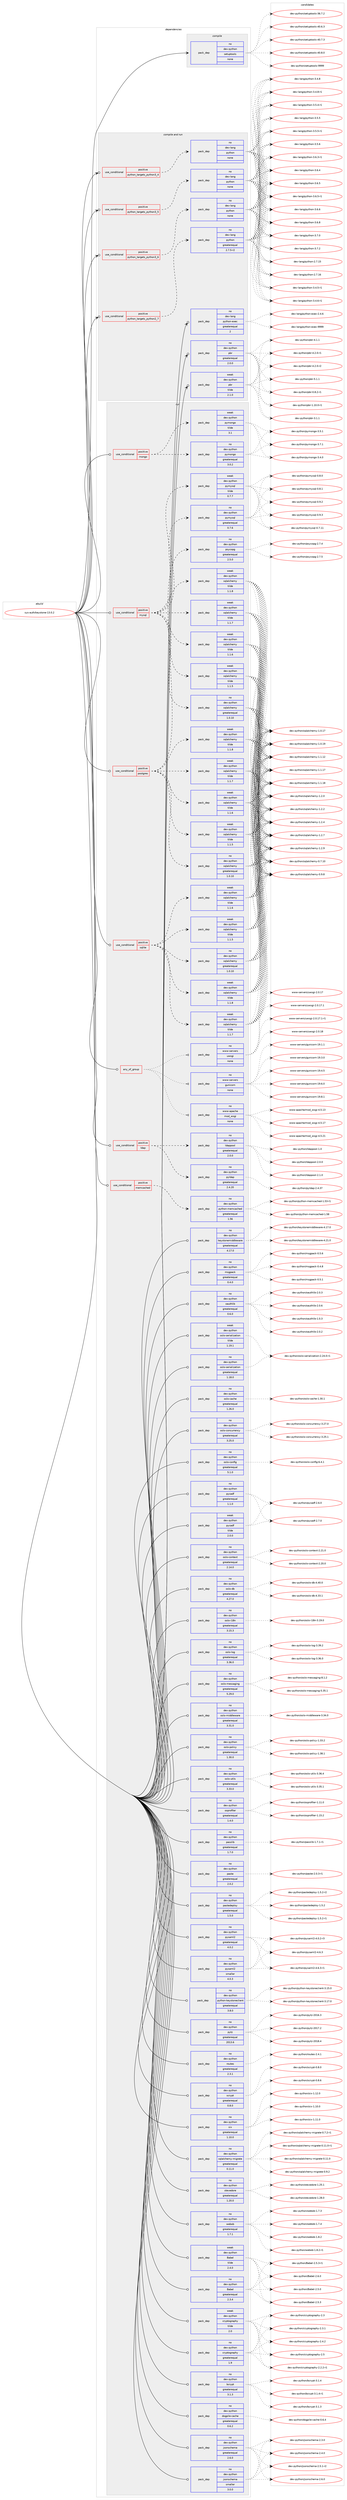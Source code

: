 digraph prolog {

# *************
# Graph options
# *************

newrank=true;
concentrate=true;
compound=true;
graph [rankdir=LR,fontname=Helvetica,fontsize=10,ranksep=1.5];#, ranksep=2.5, nodesep=0.2];
edge  [arrowhead=vee];
node  [fontname=Helvetica,fontsize=10];

# **********
# The ebuild
# **********

subgraph cluster_leftcol {
color=gray;
rank=same;
label=<<i>ebuild</i>>;
id [label="sys-auth/keystone-13.0.2", color=red, width=4, href="../sys-auth/keystone-13.0.2.svg"];
}

# ****************
# The dependencies
# ****************

subgraph cluster_midcol {
color=gray;
label=<<i>dependencies</i>>;
subgraph cluster_compile {
fillcolor="#eeeeee";
style=filled;
label=<<i>compile</i>>;
subgraph pack1230928 {
dependency1716699 [label=<<TABLE BORDER="0" CELLBORDER="1" CELLSPACING="0" CELLPADDING="4" WIDTH="220"><TR><TD ROWSPAN="6" CELLPADDING="30">pack_dep</TD></TR><TR><TD WIDTH="110">no</TD></TR><TR><TD>dev-python</TD></TR><TR><TD>setuptools</TD></TR><TR><TD>none</TD></TR><TR><TD></TD></TR></TABLE>>, shape=none, color=blue];
}
id:e -> dependency1716699:w [weight=20,style="solid",arrowhead="vee"];
}
subgraph cluster_compileandrun {
fillcolor="#eeeeee";
style=filled;
label=<<i>compile and run</i>>;
subgraph cond457681 {
dependency1716700 [label=<<TABLE BORDER="0" CELLBORDER="1" CELLSPACING="0" CELLPADDING="4"><TR><TD ROWSPAN="3" CELLPADDING="10">use_conditional</TD></TR><TR><TD>positive</TD></TR><TR><TD>python_targets_python2_7</TD></TR></TABLE>>, shape=none, color=red];
subgraph pack1230929 {
dependency1716701 [label=<<TABLE BORDER="0" CELLBORDER="1" CELLSPACING="0" CELLPADDING="4" WIDTH="220"><TR><TD ROWSPAN="6" CELLPADDING="30">pack_dep</TD></TR><TR><TD WIDTH="110">no</TD></TR><TR><TD>dev-lang</TD></TR><TR><TD>python</TD></TR><TR><TD>greaterequal</TD></TR><TR><TD>2.7.5-r2</TD></TR></TABLE>>, shape=none, color=blue];
}
dependency1716700:e -> dependency1716701:w [weight=20,style="dashed",arrowhead="vee"];
}
id:e -> dependency1716700:w [weight=20,style="solid",arrowhead="odotvee"];
subgraph cond457682 {
dependency1716702 [label=<<TABLE BORDER="0" CELLBORDER="1" CELLSPACING="0" CELLPADDING="4"><TR><TD ROWSPAN="3" CELLPADDING="10">use_conditional</TD></TR><TR><TD>positive</TD></TR><TR><TD>python_targets_python3_4</TD></TR></TABLE>>, shape=none, color=red];
subgraph pack1230930 {
dependency1716703 [label=<<TABLE BORDER="0" CELLBORDER="1" CELLSPACING="0" CELLPADDING="4" WIDTH="220"><TR><TD ROWSPAN="6" CELLPADDING="30">pack_dep</TD></TR><TR><TD WIDTH="110">no</TD></TR><TR><TD>dev-lang</TD></TR><TR><TD>python</TD></TR><TR><TD>none</TD></TR><TR><TD></TD></TR></TABLE>>, shape=none, color=blue];
}
dependency1716702:e -> dependency1716703:w [weight=20,style="dashed",arrowhead="vee"];
}
id:e -> dependency1716702:w [weight=20,style="solid",arrowhead="odotvee"];
subgraph cond457683 {
dependency1716704 [label=<<TABLE BORDER="0" CELLBORDER="1" CELLSPACING="0" CELLPADDING="4"><TR><TD ROWSPAN="3" CELLPADDING="10">use_conditional</TD></TR><TR><TD>positive</TD></TR><TR><TD>python_targets_python3_5</TD></TR></TABLE>>, shape=none, color=red];
subgraph pack1230931 {
dependency1716705 [label=<<TABLE BORDER="0" CELLBORDER="1" CELLSPACING="0" CELLPADDING="4" WIDTH="220"><TR><TD ROWSPAN="6" CELLPADDING="30">pack_dep</TD></TR><TR><TD WIDTH="110">no</TD></TR><TR><TD>dev-lang</TD></TR><TR><TD>python</TD></TR><TR><TD>none</TD></TR><TR><TD></TD></TR></TABLE>>, shape=none, color=blue];
}
dependency1716704:e -> dependency1716705:w [weight=20,style="dashed",arrowhead="vee"];
}
id:e -> dependency1716704:w [weight=20,style="solid",arrowhead="odotvee"];
subgraph cond457684 {
dependency1716706 [label=<<TABLE BORDER="0" CELLBORDER="1" CELLSPACING="0" CELLPADDING="4"><TR><TD ROWSPAN="3" CELLPADDING="10">use_conditional</TD></TR><TR><TD>positive</TD></TR><TR><TD>python_targets_python3_6</TD></TR></TABLE>>, shape=none, color=red];
subgraph pack1230932 {
dependency1716707 [label=<<TABLE BORDER="0" CELLBORDER="1" CELLSPACING="0" CELLPADDING="4" WIDTH="220"><TR><TD ROWSPAN="6" CELLPADDING="30">pack_dep</TD></TR><TR><TD WIDTH="110">no</TD></TR><TR><TD>dev-lang</TD></TR><TR><TD>python</TD></TR><TR><TD>none</TD></TR><TR><TD></TD></TR></TABLE>>, shape=none, color=blue];
}
dependency1716706:e -> dependency1716707:w [weight=20,style="dashed",arrowhead="vee"];
}
id:e -> dependency1716706:w [weight=20,style="solid",arrowhead="odotvee"];
subgraph pack1230933 {
dependency1716708 [label=<<TABLE BORDER="0" CELLBORDER="1" CELLSPACING="0" CELLPADDING="4" WIDTH="220"><TR><TD ROWSPAN="6" CELLPADDING="30">pack_dep</TD></TR><TR><TD WIDTH="110">no</TD></TR><TR><TD>dev-lang</TD></TR><TR><TD>python-exec</TD></TR><TR><TD>greaterequal</TD></TR><TR><TD>2</TD></TR></TABLE>>, shape=none, color=blue];
}
id:e -> dependency1716708:w [weight=20,style="solid",arrowhead="odotvee"];
subgraph pack1230934 {
dependency1716709 [label=<<TABLE BORDER="0" CELLBORDER="1" CELLSPACING="0" CELLPADDING="4" WIDTH="220"><TR><TD ROWSPAN="6" CELLPADDING="30">pack_dep</TD></TR><TR><TD WIDTH="110">no</TD></TR><TR><TD>dev-python</TD></TR><TR><TD>pbr</TD></TR><TR><TD>greaterequal</TD></TR><TR><TD>2.0.0</TD></TR></TABLE>>, shape=none, color=blue];
}
id:e -> dependency1716709:w [weight=20,style="solid",arrowhead="odotvee"];
subgraph pack1230935 {
dependency1716710 [label=<<TABLE BORDER="0" CELLBORDER="1" CELLSPACING="0" CELLPADDING="4" WIDTH="220"><TR><TD ROWSPAN="6" CELLPADDING="30">pack_dep</TD></TR><TR><TD WIDTH="110">weak</TD></TR><TR><TD>dev-python</TD></TR><TR><TD>pbr</TD></TR><TR><TD>tilde</TD></TR><TR><TD>2.1.0</TD></TR></TABLE>>, shape=none, color=blue];
}
id:e -> dependency1716710:w [weight=20,style="solid",arrowhead="odotvee"];
}
subgraph cluster_run {
fillcolor="#eeeeee";
style=filled;
label=<<i>run</i>>;
subgraph any27213 {
dependency1716711 [label=<<TABLE BORDER="0" CELLBORDER="1" CELLSPACING="0" CELLPADDING="4"><TR><TD CELLPADDING="10">any_of_group</TD></TR></TABLE>>, shape=none, color=red];subgraph pack1230936 {
dependency1716712 [label=<<TABLE BORDER="0" CELLBORDER="1" CELLSPACING="0" CELLPADDING="4" WIDTH="220"><TR><TD ROWSPAN="6" CELLPADDING="30">pack_dep</TD></TR><TR><TD WIDTH="110">no</TD></TR><TR><TD>www-servers</TD></TR><TR><TD>uwsgi</TD></TR><TR><TD>none</TD></TR><TR><TD></TD></TR></TABLE>>, shape=none, color=blue];
}
dependency1716711:e -> dependency1716712:w [weight=20,style="dotted",arrowhead="oinv"];
subgraph pack1230937 {
dependency1716713 [label=<<TABLE BORDER="0" CELLBORDER="1" CELLSPACING="0" CELLPADDING="4" WIDTH="220"><TR><TD ROWSPAN="6" CELLPADDING="30">pack_dep</TD></TR><TR><TD WIDTH="110">no</TD></TR><TR><TD>www-apache</TD></TR><TR><TD>mod_wsgi</TD></TR><TR><TD>none</TD></TR><TR><TD></TD></TR></TABLE>>, shape=none, color=blue];
}
dependency1716711:e -> dependency1716713:w [weight=20,style="dotted",arrowhead="oinv"];
subgraph pack1230938 {
dependency1716714 [label=<<TABLE BORDER="0" CELLBORDER="1" CELLSPACING="0" CELLPADDING="4" WIDTH="220"><TR><TD ROWSPAN="6" CELLPADDING="30">pack_dep</TD></TR><TR><TD WIDTH="110">no</TD></TR><TR><TD>www-servers</TD></TR><TR><TD>gunicorn</TD></TR><TR><TD>none</TD></TR><TR><TD></TD></TR></TABLE>>, shape=none, color=blue];
}
dependency1716711:e -> dependency1716714:w [weight=20,style="dotted",arrowhead="oinv"];
}
id:e -> dependency1716711:w [weight=20,style="solid",arrowhead="odot"];
subgraph cond457685 {
dependency1716715 [label=<<TABLE BORDER="0" CELLBORDER="1" CELLSPACING="0" CELLPADDING="4"><TR><TD ROWSPAN="3" CELLPADDING="10">use_conditional</TD></TR><TR><TD>positive</TD></TR><TR><TD>ldap</TD></TR></TABLE>>, shape=none, color=red];
subgraph pack1230939 {
dependency1716716 [label=<<TABLE BORDER="0" CELLBORDER="1" CELLSPACING="0" CELLPADDING="4" WIDTH="220"><TR><TD ROWSPAN="6" CELLPADDING="30">pack_dep</TD></TR><TR><TD WIDTH="110">no</TD></TR><TR><TD>dev-python</TD></TR><TR><TD>pyldap</TD></TR><TR><TD>greaterequal</TD></TR><TR><TD>2.4.20</TD></TR></TABLE>>, shape=none, color=blue];
}
dependency1716715:e -> dependency1716716:w [weight=20,style="dashed",arrowhead="vee"];
subgraph pack1230940 {
dependency1716717 [label=<<TABLE BORDER="0" CELLBORDER="1" CELLSPACING="0" CELLPADDING="4" WIDTH="220"><TR><TD ROWSPAN="6" CELLPADDING="30">pack_dep</TD></TR><TR><TD WIDTH="110">no</TD></TR><TR><TD>dev-python</TD></TR><TR><TD>ldappool</TD></TR><TR><TD>greaterequal</TD></TR><TR><TD>2.0.0</TD></TR></TABLE>>, shape=none, color=blue];
}
dependency1716715:e -> dependency1716717:w [weight=20,style="dashed",arrowhead="vee"];
}
id:e -> dependency1716715:w [weight=20,style="solid",arrowhead="odot"];
subgraph cond457686 {
dependency1716718 [label=<<TABLE BORDER="0" CELLBORDER="1" CELLSPACING="0" CELLPADDING="4"><TR><TD ROWSPAN="3" CELLPADDING="10">use_conditional</TD></TR><TR><TD>positive</TD></TR><TR><TD>memcached</TD></TR></TABLE>>, shape=none, color=red];
subgraph pack1230941 {
dependency1716719 [label=<<TABLE BORDER="0" CELLBORDER="1" CELLSPACING="0" CELLPADDING="4" WIDTH="220"><TR><TD ROWSPAN="6" CELLPADDING="30">pack_dep</TD></TR><TR><TD WIDTH="110">no</TD></TR><TR><TD>dev-python</TD></TR><TR><TD>python-memcached</TD></TR><TR><TD>greaterequal</TD></TR><TR><TD>1.56</TD></TR></TABLE>>, shape=none, color=blue];
}
dependency1716718:e -> dependency1716719:w [weight=20,style="dashed",arrowhead="vee"];
}
id:e -> dependency1716718:w [weight=20,style="solid",arrowhead="odot"];
subgraph cond457687 {
dependency1716720 [label=<<TABLE BORDER="0" CELLBORDER="1" CELLSPACING="0" CELLPADDING="4"><TR><TD ROWSPAN="3" CELLPADDING="10">use_conditional</TD></TR><TR><TD>positive</TD></TR><TR><TD>mongo</TD></TR></TABLE>>, shape=none, color=red];
subgraph pack1230942 {
dependency1716721 [label=<<TABLE BORDER="0" CELLBORDER="1" CELLSPACING="0" CELLPADDING="4" WIDTH="220"><TR><TD ROWSPAN="6" CELLPADDING="30">pack_dep</TD></TR><TR><TD WIDTH="110">no</TD></TR><TR><TD>dev-python</TD></TR><TR><TD>pymongo</TD></TR><TR><TD>greaterequal</TD></TR><TR><TD>3.0.2</TD></TR></TABLE>>, shape=none, color=blue];
}
dependency1716720:e -> dependency1716721:w [weight=20,style="dashed",arrowhead="vee"];
subgraph pack1230943 {
dependency1716722 [label=<<TABLE BORDER="0" CELLBORDER="1" CELLSPACING="0" CELLPADDING="4" WIDTH="220"><TR><TD ROWSPAN="6" CELLPADDING="30">pack_dep</TD></TR><TR><TD WIDTH="110">weak</TD></TR><TR><TD>dev-python</TD></TR><TR><TD>pymongo</TD></TR><TR><TD>tilde</TD></TR><TR><TD>3.1</TD></TR></TABLE>>, shape=none, color=blue];
}
dependency1716720:e -> dependency1716722:w [weight=20,style="dashed",arrowhead="vee"];
}
id:e -> dependency1716720:w [weight=20,style="solid",arrowhead="odot"];
subgraph cond457688 {
dependency1716723 [label=<<TABLE BORDER="0" CELLBORDER="1" CELLSPACING="0" CELLPADDING="4"><TR><TD ROWSPAN="3" CELLPADDING="10">use_conditional</TD></TR><TR><TD>positive</TD></TR><TR><TD>mysql</TD></TR></TABLE>>, shape=none, color=red];
subgraph pack1230944 {
dependency1716724 [label=<<TABLE BORDER="0" CELLBORDER="1" CELLSPACING="0" CELLPADDING="4" WIDTH="220"><TR><TD ROWSPAN="6" CELLPADDING="30">pack_dep</TD></TR><TR><TD WIDTH="110">no</TD></TR><TR><TD>dev-python</TD></TR><TR><TD>pymysql</TD></TR><TR><TD>greaterequal</TD></TR><TR><TD>0.7.6</TD></TR></TABLE>>, shape=none, color=blue];
}
dependency1716723:e -> dependency1716724:w [weight=20,style="dashed",arrowhead="vee"];
subgraph pack1230945 {
dependency1716725 [label=<<TABLE BORDER="0" CELLBORDER="1" CELLSPACING="0" CELLPADDING="4" WIDTH="220"><TR><TD ROWSPAN="6" CELLPADDING="30">pack_dep</TD></TR><TR><TD WIDTH="110">weak</TD></TR><TR><TD>dev-python</TD></TR><TR><TD>pymysql</TD></TR><TR><TD>tilde</TD></TR><TR><TD>0.7.7</TD></TR></TABLE>>, shape=none, color=blue];
}
dependency1716723:e -> dependency1716725:w [weight=20,style="dashed",arrowhead="vee"];
subgraph pack1230946 {
dependency1716726 [label=<<TABLE BORDER="0" CELLBORDER="1" CELLSPACING="0" CELLPADDING="4" WIDTH="220"><TR><TD ROWSPAN="6" CELLPADDING="30">pack_dep</TD></TR><TR><TD WIDTH="110">no</TD></TR><TR><TD>dev-python</TD></TR><TR><TD>sqlalchemy</TD></TR><TR><TD>greaterequal</TD></TR><TR><TD>1.0.10</TD></TR></TABLE>>, shape=none, color=blue];
}
dependency1716723:e -> dependency1716726:w [weight=20,style="dashed",arrowhead="vee"];
subgraph pack1230947 {
dependency1716727 [label=<<TABLE BORDER="0" CELLBORDER="1" CELLSPACING="0" CELLPADDING="4" WIDTH="220"><TR><TD ROWSPAN="6" CELLPADDING="30">pack_dep</TD></TR><TR><TD WIDTH="110">weak</TD></TR><TR><TD>dev-python</TD></TR><TR><TD>sqlalchemy</TD></TR><TR><TD>tilde</TD></TR><TR><TD>1.1.5</TD></TR></TABLE>>, shape=none, color=blue];
}
dependency1716723:e -> dependency1716727:w [weight=20,style="dashed",arrowhead="vee"];
subgraph pack1230948 {
dependency1716728 [label=<<TABLE BORDER="0" CELLBORDER="1" CELLSPACING="0" CELLPADDING="4" WIDTH="220"><TR><TD ROWSPAN="6" CELLPADDING="30">pack_dep</TD></TR><TR><TD WIDTH="110">weak</TD></TR><TR><TD>dev-python</TD></TR><TR><TD>sqlalchemy</TD></TR><TR><TD>tilde</TD></TR><TR><TD>1.1.6</TD></TR></TABLE>>, shape=none, color=blue];
}
dependency1716723:e -> dependency1716728:w [weight=20,style="dashed",arrowhead="vee"];
subgraph pack1230949 {
dependency1716729 [label=<<TABLE BORDER="0" CELLBORDER="1" CELLSPACING="0" CELLPADDING="4" WIDTH="220"><TR><TD ROWSPAN="6" CELLPADDING="30">pack_dep</TD></TR><TR><TD WIDTH="110">weak</TD></TR><TR><TD>dev-python</TD></TR><TR><TD>sqlalchemy</TD></TR><TR><TD>tilde</TD></TR><TR><TD>1.1.7</TD></TR></TABLE>>, shape=none, color=blue];
}
dependency1716723:e -> dependency1716729:w [weight=20,style="dashed",arrowhead="vee"];
subgraph pack1230950 {
dependency1716730 [label=<<TABLE BORDER="0" CELLBORDER="1" CELLSPACING="0" CELLPADDING="4" WIDTH="220"><TR><TD ROWSPAN="6" CELLPADDING="30">pack_dep</TD></TR><TR><TD WIDTH="110">weak</TD></TR><TR><TD>dev-python</TD></TR><TR><TD>sqlalchemy</TD></TR><TR><TD>tilde</TD></TR><TR><TD>1.1.8</TD></TR></TABLE>>, shape=none, color=blue];
}
dependency1716723:e -> dependency1716730:w [weight=20,style="dashed",arrowhead="vee"];
}
id:e -> dependency1716723:w [weight=20,style="solid",arrowhead="odot"];
subgraph cond457689 {
dependency1716731 [label=<<TABLE BORDER="0" CELLBORDER="1" CELLSPACING="0" CELLPADDING="4"><TR><TD ROWSPAN="3" CELLPADDING="10">use_conditional</TD></TR><TR><TD>positive</TD></TR><TR><TD>postgres</TD></TR></TABLE>>, shape=none, color=red];
subgraph pack1230951 {
dependency1716732 [label=<<TABLE BORDER="0" CELLBORDER="1" CELLSPACING="0" CELLPADDING="4" WIDTH="220"><TR><TD ROWSPAN="6" CELLPADDING="30">pack_dep</TD></TR><TR><TD WIDTH="110">no</TD></TR><TR><TD>dev-python</TD></TR><TR><TD>psycopg</TD></TR><TR><TD>greaterequal</TD></TR><TR><TD>2.5.0</TD></TR></TABLE>>, shape=none, color=blue];
}
dependency1716731:e -> dependency1716732:w [weight=20,style="dashed",arrowhead="vee"];
subgraph pack1230952 {
dependency1716733 [label=<<TABLE BORDER="0" CELLBORDER="1" CELLSPACING="0" CELLPADDING="4" WIDTH="220"><TR><TD ROWSPAN="6" CELLPADDING="30">pack_dep</TD></TR><TR><TD WIDTH="110">no</TD></TR><TR><TD>dev-python</TD></TR><TR><TD>sqlalchemy</TD></TR><TR><TD>greaterequal</TD></TR><TR><TD>1.0.10</TD></TR></TABLE>>, shape=none, color=blue];
}
dependency1716731:e -> dependency1716733:w [weight=20,style="dashed",arrowhead="vee"];
subgraph pack1230953 {
dependency1716734 [label=<<TABLE BORDER="0" CELLBORDER="1" CELLSPACING="0" CELLPADDING="4" WIDTH="220"><TR><TD ROWSPAN="6" CELLPADDING="30">pack_dep</TD></TR><TR><TD WIDTH="110">weak</TD></TR><TR><TD>dev-python</TD></TR><TR><TD>sqlalchemy</TD></TR><TR><TD>tilde</TD></TR><TR><TD>1.1.5</TD></TR></TABLE>>, shape=none, color=blue];
}
dependency1716731:e -> dependency1716734:w [weight=20,style="dashed",arrowhead="vee"];
subgraph pack1230954 {
dependency1716735 [label=<<TABLE BORDER="0" CELLBORDER="1" CELLSPACING="0" CELLPADDING="4" WIDTH="220"><TR><TD ROWSPAN="6" CELLPADDING="30">pack_dep</TD></TR><TR><TD WIDTH="110">weak</TD></TR><TR><TD>dev-python</TD></TR><TR><TD>sqlalchemy</TD></TR><TR><TD>tilde</TD></TR><TR><TD>1.1.6</TD></TR></TABLE>>, shape=none, color=blue];
}
dependency1716731:e -> dependency1716735:w [weight=20,style="dashed",arrowhead="vee"];
subgraph pack1230955 {
dependency1716736 [label=<<TABLE BORDER="0" CELLBORDER="1" CELLSPACING="0" CELLPADDING="4" WIDTH="220"><TR><TD ROWSPAN="6" CELLPADDING="30">pack_dep</TD></TR><TR><TD WIDTH="110">weak</TD></TR><TR><TD>dev-python</TD></TR><TR><TD>sqlalchemy</TD></TR><TR><TD>tilde</TD></TR><TR><TD>1.1.7</TD></TR></TABLE>>, shape=none, color=blue];
}
dependency1716731:e -> dependency1716736:w [weight=20,style="dashed",arrowhead="vee"];
subgraph pack1230956 {
dependency1716737 [label=<<TABLE BORDER="0" CELLBORDER="1" CELLSPACING="0" CELLPADDING="4" WIDTH="220"><TR><TD ROWSPAN="6" CELLPADDING="30">pack_dep</TD></TR><TR><TD WIDTH="110">weak</TD></TR><TR><TD>dev-python</TD></TR><TR><TD>sqlalchemy</TD></TR><TR><TD>tilde</TD></TR><TR><TD>1.1.8</TD></TR></TABLE>>, shape=none, color=blue];
}
dependency1716731:e -> dependency1716737:w [weight=20,style="dashed",arrowhead="vee"];
}
id:e -> dependency1716731:w [weight=20,style="solid",arrowhead="odot"];
subgraph cond457690 {
dependency1716738 [label=<<TABLE BORDER="0" CELLBORDER="1" CELLSPACING="0" CELLPADDING="4"><TR><TD ROWSPAN="3" CELLPADDING="10">use_conditional</TD></TR><TR><TD>positive</TD></TR><TR><TD>sqlite</TD></TR></TABLE>>, shape=none, color=red];
subgraph pack1230957 {
dependency1716739 [label=<<TABLE BORDER="0" CELLBORDER="1" CELLSPACING="0" CELLPADDING="4" WIDTH="220"><TR><TD ROWSPAN="6" CELLPADDING="30">pack_dep</TD></TR><TR><TD WIDTH="110">no</TD></TR><TR><TD>dev-python</TD></TR><TR><TD>sqlalchemy</TD></TR><TR><TD>greaterequal</TD></TR><TR><TD>1.0.10</TD></TR></TABLE>>, shape=none, color=blue];
}
dependency1716738:e -> dependency1716739:w [weight=20,style="dashed",arrowhead="vee"];
subgraph pack1230958 {
dependency1716740 [label=<<TABLE BORDER="0" CELLBORDER="1" CELLSPACING="0" CELLPADDING="4" WIDTH="220"><TR><TD ROWSPAN="6" CELLPADDING="30">pack_dep</TD></TR><TR><TD WIDTH="110">weak</TD></TR><TR><TD>dev-python</TD></TR><TR><TD>sqlalchemy</TD></TR><TR><TD>tilde</TD></TR><TR><TD>1.1.5</TD></TR></TABLE>>, shape=none, color=blue];
}
dependency1716738:e -> dependency1716740:w [weight=20,style="dashed",arrowhead="vee"];
subgraph pack1230959 {
dependency1716741 [label=<<TABLE BORDER="0" CELLBORDER="1" CELLSPACING="0" CELLPADDING="4" WIDTH="220"><TR><TD ROWSPAN="6" CELLPADDING="30">pack_dep</TD></TR><TR><TD WIDTH="110">weak</TD></TR><TR><TD>dev-python</TD></TR><TR><TD>sqlalchemy</TD></TR><TR><TD>tilde</TD></TR><TR><TD>1.1.6</TD></TR></TABLE>>, shape=none, color=blue];
}
dependency1716738:e -> dependency1716741:w [weight=20,style="dashed",arrowhead="vee"];
subgraph pack1230960 {
dependency1716742 [label=<<TABLE BORDER="0" CELLBORDER="1" CELLSPACING="0" CELLPADDING="4" WIDTH="220"><TR><TD ROWSPAN="6" CELLPADDING="30">pack_dep</TD></TR><TR><TD WIDTH="110">weak</TD></TR><TR><TD>dev-python</TD></TR><TR><TD>sqlalchemy</TD></TR><TR><TD>tilde</TD></TR><TR><TD>1.1.7</TD></TR></TABLE>>, shape=none, color=blue];
}
dependency1716738:e -> dependency1716742:w [weight=20,style="dashed",arrowhead="vee"];
subgraph pack1230961 {
dependency1716743 [label=<<TABLE BORDER="0" CELLBORDER="1" CELLSPACING="0" CELLPADDING="4" WIDTH="220"><TR><TD ROWSPAN="6" CELLPADDING="30">pack_dep</TD></TR><TR><TD WIDTH="110">weak</TD></TR><TR><TD>dev-python</TD></TR><TR><TD>sqlalchemy</TD></TR><TR><TD>tilde</TD></TR><TR><TD>1.1.8</TD></TR></TABLE>>, shape=none, color=blue];
}
dependency1716738:e -> dependency1716743:w [weight=20,style="dashed",arrowhead="vee"];
}
id:e -> dependency1716738:w [weight=20,style="solid",arrowhead="odot"];
subgraph pack1230962 {
dependency1716744 [label=<<TABLE BORDER="0" CELLBORDER="1" CELLSPACING="0" CELLPADDING="4" WIDTH="220"><TR><TD ROWSPAN="6" CELLPADDING="30">pack_dep</TD></TR><TR><TD WIDTH="110">no</TD></TR><TR><TD>dev-python</TD></TR><TR><TD>Babel</TD></TR><TR><TD>greaterequal</TD></TR><TR><TD>2.3.4</TD></TR></TABLE>>, shape=none, color=blue];
}
id:e -> dependency1716744:w [weight=20,style="solid",arrowhead="odot"];
subgraph pack1230963 {
dependency1716745 [label=<<TABLE BORDER="0" CELLBORDER="1" CELLSPACING="0" CELLPADDING="4" WIDTH="220"><TR><TD ROWSPAN="6" CELLPADDING="30">pack_dep</TD></TR><TR><TD WIDTH="110">no</TD></TR><TR><TD>dev-python</TD></TR><TR><TD>bcrypt</TD></TR><TR><TD>greaterequal</TD></TR><TR><TD>3.1.3</TD></TR></TABLE>>, shape=none, color=blue];
}
id:e -> dependency1716745:w [weight=20,style="solid",arrowhead="odot"];
subgraph pack1230964 {
dependency1716746 [label=<<TABLE BORDER="0" CELLBORDER="1" CELLSPACING="0" CELLPADDING="4" WIDTH="220"><TR><TD ROWSPAN="6" CELLPADDING="30">pack_dep</TD></TR><TR><TD WIDTH="110">no</TD></TR><TR><TD>dev-python</TD></TR><TR><TD>cryptography</TD></TR><TR><TD>greaterequal</TD></TR><TR><TD>1.9</TD></TR></TABLE>>, shape=none, color=blue];
}
id:e -> dependency1716746:w [weight=20,style="solid",arrowhead="odot"];
subgraph pack1230965 {
dependency1716747 [label=<<TABLE BORDER="0" CELLBORDER="1" CELLSPACING="0" CELLPADDING="4" WIDTH="220"><TR><TD ROWSPAN="6" CELLPADDING="30">pack_dep</TD></TR><TR><TD WIDTH="110">no</TD></TR><TR><TD>dev-python</TD></TR><TR><TD>dogpile-cache</TD></TR><TR><TD>greaterequal</TD></TR><TR><TD>0.6.2</TD></TR></TABLE>>, shape=none, color=blue];
}
id:e -> dependency1716747:w [weight=20,style="solid",arrowhead="odot"];
subgraph pack1230966 {
dependency1716748 [label=<<TABLE BORDER="0" CELLBORDER="1" CELLSPACING="0" CELLPADDING="4" WIDTH="220"><TR><TD ROWSPAN="6" CELLPADDING="30">pack_dep</TD></TR><TR><TD WIDTH="110">no</TD></TR><TR><TD>dev-python</TD></TR><TR><TD>jsonschema</TD></TR><TR><TD>greaterequal</TD></TR><TR><TD>2.6.0</TD></TR></TABLE>>, shape=none, color=blue];
}
id:e -> dependency1716748:w [weight=20,style="solid",arrowhead="odot"];
subgraph pack1230967 {
dependency1716749 [label=<<TABLE BORDER="0" CELLBORDER="1" CELLSPACING="0" CELLPADDING="4" WIDTH="220"><TR><TD ROWSPAN="6" CELLPADDING="30">pack_dep</TD></TR><TR><TD WIDTH="110">no</TD></TR><TR><TD>dev-python</TD></TR><TR><TD>jsonschema</TD></TR><TR><TD>smaller</TD></TR><TR><TD>3.0.0</TD></TR></TABLE>>, shape=none, color=blue];
}
id:e -> dependency1716749:w [weight=20,style="solid",arrowhead="odot"];
subgraph pack1230968 {
dependency1716750 [label=<<TABLE BORDER="0" CELLBORDER="1" CELLSPACING="0" CELLPADDING="4" WIDTH="220"><TR><TD ROWSPAN="6" CELLPADDING="30">pack_dep</TD></TR><TR><TD WIDTH="110">no</TD></TR><TR><TD>dev-python</TD></TR><TR><TD>keystonemiddleware</TD></TR><TR><TD>greaterequal</TD></TR><TR><TD>4.17.0</TD></TR></TABLE>>, shape=none, color=blue];
}
id:e -> dependency1716750:w [weight=20,style="solid",arrowhead="odot"];
subgraph pack1230969 {
dependency1716751 [label=<<TABLE BORDER="0" CELLBORDER="1" CELLSPACING="0" CELLPADDING="4" WIDTH="220"><TR><TD ROWSPAN="6" CELLPADDING="30">pack_dep</TD></TR><TR><TD WIDTH="110">no</TD></TR><TR><TD>dev-python</TD></TR><TR><TD>msgpack</TD></TR><TR><TD>greaterequal</TD></TR><TR><TD>0.4.0</TD></TR></TABLE>>, shape=none, color=blue];
}
id:e -> dependency1716751:w [weight=20,style="solid",arrowhead="odot"];
subgraph pack1230970 {
dependency1716752 [label=<<TABLE BORDER="0" CELLBORDER="1" CELLSPACING="0" CELLPADDING="4" WIDTH="220"><TR><TD ROWSPAN="6" CELLPADDING="30">pack_dep</TD></TR><TR><TD WIDTH="110">no</TD></TR><TR><TD>dev-python</TD></TR><TR><TD>oauthlib</TD></TR><TR><TD>greaterequal</TD></TR><TR><TD>0.6.0</TD></TR></TABLE>>, shape=none, color=blue];
}
id:e -> dependency1716752:w [weight=20,style="solid",arrowhead="odot"];
subgraph pack1230971 {
dependency1716753 [label=<<TABLE BORDER="0" CELLBORDER="1" CELLSPACING="0" CELLPADDING="4" WIDTH="220"><TR><TD ROWSPAN="6" CELLPADDING="30">pack_dep</TD></TR><TR><TD WIDTH="110">no</TD></TR><TR><TD>dev-python</TD></TR><TR><TD>oslo-cache</TD></TR><TR><TD>greaterequal</TD></TR><TR><TD>1.26.0</TD></TR></TABLE>>, shape=none, color=blue];
}
id:e -> dependency1716753:w [weight=20,style="solid",arrowhead="odot"];
subgraph pack1230972 {
dependency1716754 [label=<<TABLE BORDER="0" CELLBORDER="1" CELLSPACING="0" CELLPADDING="4" WIDTH="220"><TR><TD ROWSPAN="6" CELLPADDING="30">pack_dep</TD></TR><TR><TD WIDTH="110">no</TD></TR><TR><TD>dev-python</TD></TR><TR><TD>oslo-concurrency</TD></TR><TR><TD>greaterequal</TD></TR><TR><TD>3.25.0</TD></TR></TABLE>>, shape=none, color=blue];
}
id:e -> dependency1716754:w [weight=20,style="solid",arrowhead="odot"];
subgraph pack1230973 {
dependency1716755 [label=<<TABLE BORDER="0" CELLBORDER="1" CELLSPACING="0" CELLPADDING="4" WIDTH="220"><TR><TD ROWSPAN="6" CELLPADDING="30">pack_dep</TD></TR><TR><TD WIDTH="110">no</TD></TR><TR><TD>dev-python</TD></TR><TR><TD>oslo-config</TD></TR><TR><TD>greaterequal</TD></TR><TR><TD>5.1.0</TD></TR></TABLE>>, shape=none, color=blue];
}
id:e -> dependency1716755:w [weight=20,style="solid",arrowhead="odot"];
subgraph pack1230974 {
dependency1716756 [label=<<TABLE BORDER="0" CELLBORDER="1" CELLSPACING="0" CELLPADDING="4" WIDTH="220"><TR><TD ROWSPAN="6" CELLPADDING="30">pack_dep</TD></TR><TR><TD WIDTH="110">no</TD></TR><TR><TD>dev-python</TD></TR><TR><TD>oslo-context</TD></TR><TR><TD>greaterequal</TD></TR><TR><TD>2.14.0</TD></TR></TABLE>>, shape=none, color=blue];
}
id:e -> dependency1716756:w [weight=20,style="solid",arrowhead="odot"];
subgraph pack1230975 {
dependency1716757 [label=<<TABLE BORDER="0" CELLBORDER="1" CELLSPACING="0" CELLPADDING="4" WIDTH="220"><TR><TD ROWSPAN="6" CELLPADDING="30">pack_dep</TD></TR><TR><TD WIDTH="110">no</TD></TR><TR><TD>dev-python</TD></TR><TR><TD>oslo-db</TD></TR><TR><TD>greaterequal</TD></TR><TR><TD>4.27.0</TD></TR></TABLE>>, shape=none, color=blue];
}
id:e -> dependency1716757:w [weight=20,style="solid",arrowhead="odot"];
subgraph pack1230976 {
dependency1716758 [label=<<TABLE BORDER="0" CELLBORDER="1" CELLSPACING="0" CELLPADDING="4" WIDTH="220"><TR><TD ROWSPAN="6" CELLPADDING="30">pack_dep</TD></TR><TR><TD WIDTH="110">no</TD></TR><TR><TD>dev-python</TD></TR><TR><TD>oslo-i18n</TD></TR><TR><TD>greaterequal</TD></TR><TR><TD>3.15.3</TD></TR></TABLE>>, shape=none, color=blue];
}
id:e -> dependency1716758:w [weight=20,style="solid",arrowhead="odot"];
subgraph pack1230977 {
dependency1716759 [label=<<TABLE BORDER="0" CELLBORDER="1" CELLSPACING="0" CELLPADDING="4" WIDTH="220"><TR><TD ROWSPAN="6" CELLPADDING="30">pack_dep</TD></TR><TR><TD WIDTH="110">no</TD></TR><TR><TD>dev-python</TD></TR><TR><TD>oslo-log</TD></TR><TR><TD>greaterequal</TD></TR><TR><TD>3.36.0</TD></TR></TABLE>>, shape=none, color=blue];
}
id:e -> dependency1716759:w [weight=20,style="solid",arrowhead="odot"];
subgraph pack1230978 {
dependency1716760 [label=<<TABLE BORDER="0" CELLBORDER="1" CELLSPACING="0" CELLPADDING="4" WIDTH="220"><TR><TD ROWSPAN="6" CELLPADDING="30">pack_dep</TD></TR><TR><TD WIDTH="110">no</TD></TR><TR><TD>dev-python</TD></TR><TR><TD>oslo-messaging</TD></TR><TR><TD>greaterequal</TD></TR><TR><TD>5.29.0</TD></TR></TABLE>>, shape=none, color=blue];
}
id:e -> dependency1716760:w [weight=20,style="solid",arrowhead="odot"];
subgraph pack1230979 {
dependency1716761 [label=<<TABLE BORDER="0" CELLBORDER="1" CELLSPACING="0" CELLPADDING="4" WIDTH="220"><TR><TD ROWSPAN="6" CELLPADDING="30">pack_dep</TD></TR><TR><TD WIDTH="110">no</TD></TR><TR><TD>dev-python</TD></TR><TR><TD>oslo-middleware</TD></TR><TR><TD>greaterequal</TD></TR><TR><TD>3.31.0</TD></TR></TABLE>>, shape=none, color=blue];
}
id:e -> dependency1716761:w [weight=20,style="solid",arrowhead="odot"];
subgraph pack1230980 {
dependency1716762 [label=<<TABLE BORDER="0" CELLBORDER="1" CELLSPACING="0" CELLPADDING="4" WIDTH="220"><TR><TD ROWSPAN="6" CELLPADDING="30">pack_dep</TD></TR><TR><TD WIDTH="110">no</TD></TR><TR><TD>dev-python</TD></TR><TR><TD>oslo-policy</TD></TR><TR><TD>greaterequal</TD></TR><TR><TD>1.30.0</TD></TR></TABLE>>, shape=none, color=blue];
}
id:e -> dependency1716762:w [weight=20,style="solid",arrowhead="odot"];
subgraph pack1230981 {
dependency1716763 [label=<<TABLE BORDER="0" CELLBORDER="1" CELLSPACING="0" CELLPADDING="4" WIDTH="220"><TR><TD ROWSPAN="6" CELLPADDING="30">pack_dep</TD></TR><TR><TD WIDTH="110">no</TD></TR><TR><TD>dev-python</TD></TR><TR><TD>oslo-serialization</TD></TR><TR><TD>greaterequal</TD></TR><TR><TD>1.18.0</TD></TR></TABLE>>, shape=none, color=blue];
}
id:e -> dependency1716763:w [weight=20,style="solid",arrowhead="odot"];
subgraph pack1230982 {
dependency1716764 [label=<<TABLE BORDER="0" CELLBORDER="1" CELLSPACING="0" CELLPADDING="4" WIDTH="220"><TR><TD ROWSPAN="6" CELLPADDING="30">pack_dep</TD></TR><TR><TD WIDTH="110">no</TD></TR><TR><TD>dev-python</TD></TR><TR><TD>oslo-utils</TD></TR><TR><TD>greaterequal</TD></TR><TR><TD>3.33.0</TD></TR></TABLE>>, shape=none, color=blue];
}
id:e -> dependency1716764:w [weight=20,style="solid",arrowhead="odot"];
subgraph pack1230983 {
dependency1716765 [label=<<TABLE BORDER="0" CELLBORDER="1" CELLSPACING="0" CELLPADDING="4" WIDTH="220"><TR><TD ROWSPAN="6" CELLPADDING="30">pack_dep</TD></TR><TR><TD WIDTH="110">no</TD></TR><TR><TD>dev-python</TD></TR><TR><TD>osprofiler</TD></TR><TR><TD>greaterequal</TD></TR><TR><TD>1.4.0</TD></TR></TABLE>>, shape=none, color=blue];
}
id:e -> dependency1716765:w [weight=20,style="solid",arrowhead="odot"];
subgraph pack1230984 {
dependency1716766 [label=<<TABLE BORDER="0" CELLBORDER="1" CELLSPACING="0" CELLPADDING="4" WIDTH="220"><TR><TD ROWSPAN="6" CELLPADDING="30">pack_dep</TD></TR><TR><TD WIDTH="110">no</TD></TR><TR><TD>dev-python</TD></TR><TR><TD>passlib</TD></TR><TR><TD>greaterequal</TD></TR><TR><TD>1.7.0</TD></TR></TABLE>>, shape=none, color=blue];
}
id:e -> dependency1716766:w [weight=20,style="solid",arrowhead="odot"];
subgraph pack1230985 {
dependency1716767 [label=<<TABLE BORDER="0" CELLBORDER="1" CELLSPACING="0" CELLPADDING="4" WIDTH="220"><TR><TD ROWSPAN="6" CELLPADDING="30">pack_dep</TD></TR><TR><TD WIDTH="110">no</TD></TR><TR><TD>dev-python</TD></TR><TR><TD>paste</TD></TR><TR><TD>greaterequal</TD></TR><TR><TD>2.0.2</TD></TR></TABLE>>, shape=none, color=blue];
}
id:e -> dependency1716767:w [weight=20,style="solid",arrowhead="odot"];
subgraph pack1230986 {
dependency1716768 [label=<<TABLE BORDER="0" CELLBORDER="1" CELLSPACING="0" CELLPADDING="4" WIDTH="220"><TR><TD ROWSPAN="6" CELLPADDING="30">pack_dep</TD></TR><TR><TD WIDTH="110">no</TD></TR><TR><TD>dev-python</TD></TR><TR><TD>pastedeploy</TD></TR><TR><TD>greaterequal</TD></TR><TR><TD>1.5.0</TD></TR></TABLE>>, shape=none, color=blue];
}
id:e -> dependency1716768:w [weight=20,style="solid",arrowhead="odot"];
subgraph pack1230987 {
dependency1716769 [label=<<TABLE BORDER="0" CELLBORDER="1" CELLSPACING="0" CELLPADDING="4" WIDTH="220"><TR><TD ROWSPAN="6" CELLPADDING="30">pack_dep</TD></TR><TR><TD WIDTH="110">no</TD></TR><TR><TD>dev-python</TD></TR><TR><TD>pycadf</TD></TR><TR><TD>greaterequal</TD></TR><TR><TD>1.1.0</TD></TR></TABLE>>, shape=none, color=blue];
}
id:e -> dependency1716769:w [weight=20,style="solid",arrowhead="odot"];
subgraph pack1230988 {
dependency1716770 [label=<<TABLE BORDER="0" CELLBORDER="1" CELLSPACING="0" CELLPADDING="4" WIDTH="220"><TR><TD ROWSPAN="6" CELLPADDING="30">pack_dep</TD></TR><TR><TD WIDTH="110">no</TD></TR><TR><TD>dev-python</TD></TR><TR><TD>pysaml2</TD></TR><TR><TD>greaterequal</TD></TR><TR><TD>4.0.2</TD></TR></TABLE>>, shape=none, color=blue];
}
id:e -> dependency1716770:w [weight=20,style="solid",arrowhead="odot"];
subgraph pack1230989 {
dependency1716771 [label=<<TABLE BORDER="0" CELLBORDER="1" CELLSPACING="0" CELLPADDING="4" WIDTH="220"><TR><TD ROWSPAN="6" CELLPADDING="30">pack_dep</TD></TR><TR><TD WIDTH="110">no</TD></TR><TR><TD>dev-python</TD></TR><TR><TD>pysaml2</TD></TR><TR><TD>smaller</TD></TR><TR><TD>4.0.3</TD></TR></TABLE>>, shape=none, color=blue];
}
id:e -> dependency1716771:w [weight=20,style="solid",arrowhead="odot"];
subgraph pack1230990 {
dependency1716772 [label=<<TABLE BORDER="0" CELLBORDER="1" CELLSPACING="0" CELLPADDING="4" WIDTH="220"><TR><TD ROWSPAN="6" CELLPADDING="30">pack_dep</TD></TR><TR><TD WIDTH="110">no</TD></TR><TR><TD>dev-python</TD></TR><TR><TD>python-keystoneclient</TD></TR><TR><TD>greaterequal</TD></TR><TR><TD>3.8.0</TD></TR></TABLE>>, shape=none, color=blue];
}
id:e -> dependency1716772:w [weight=20,style="solid",arrowhead="odot"];
subgraph pack1230991 {
dependency1716773 [label=<<TABLE BORDER="0" CELLBORDER="1" CELLSPACING="0" CELLPADDING="4" WIDTH="220"><TR><TD ROWSPAN="6" CELLPADDING="30">pack_dep</TD></TR><TR><TD WIDTH="110">no</TD></TR><TR><TD>dev-python</TD></TR><TR><TD>pytz</TD></TR><TR><TD>greaterequal</TD></TR><TR><TD>2013.6</TD></TR></TABLE>>, shape=none, color=blue];
}
id:e -> dependency1716773:w [weight=20,style="solid",arrowhead="odot"];
subgraph pack1230992 {
dependency1716774 [label=<<TABLE BORDER="0" CELLBORDER="1" CELLSPACING="0" CELLPADDING="4" WIDTH="220"><TR><TD ROWSPAN="6" CELLPADDING="30">pack_dep</TD></TR><TR><TD WIDTH="110">no</TD></TR><TR><TD>dev-python</TD></TR><TR><TD>routes</TD></TR><TR><TD>greaterequal</TD></TR><TR><TD>2.3.1</TD></TR></TABLE>>, shape=none, color=blue];
}
id:e -> dependency1716774:w [weight=20,style="solid",arrowhead="odot"];
subgraph pack1230993 {
dependency1716775 [label=<<TABLE BORDER="0" CELLBORDER="1" CELLSPACING="0" CELLPADDING="4" WIDTH="220"><TR><TD ROWSPAN="6" CELLPADDING="30">pack_dep</TD></TR><TR><TD WIDTH="110">no</TD></TR><TR><TD>dev-python</TD></TR><TR><TD>scrypt</TD></TR><TR><TD>greaterequal</TD></TR><TR><TD>0.8.0</TD></TR></TABLE>>, shape=none, color=blue];
}
id:e -> dependency1716775:w [weight=20,style="solid",arrowhead="odot"];
subgraph pack1230994 {
dependency1716776 [label=<<TABLE BORDER="0" CELLBORDER="1" CELLSPACING="0" CELLPADDING="4" WIDTH="220"><TR><TD ROWSPAN="6" CELLPADDING="30">pack_dep</TD></TR><TR><TD WIDTH="110">no</TD></TR><TR><TD>dev-python</TD></TR><TR><TD>six</TD></TR><TR><TD>greaterequal</TD></TR><TR><TD>1.10.0</TD></TR></TABLE>>, shape=none, color=blue];
}
id:e -> dependency1716776:w [weight=20,style="solid",arrowhead="odot"];
subgraph pack1230995 {
dependency1716777 [label=<<TABLE BORDER="0" CELLBORDER="1" CELLSPACING="0" CELLPADDING="4" WIDTH="220"><TR><TD ROWSPAN="6" CELLPADDING="30">pack_dep</TD></TR><TR><TD WIDTH="110">no</TD></TR><TR><TD>dev-python</TD></TR><TR><TD>sqlalchemy-migrate</TD></TR><TR><TD>greaterequal</TD></TR><TR><TD>0.11.0</TD></TR></TABLE>>, shape=none, color=blue];
}
id:e -> dependency1716777:w [weight=20,style="solid",arrowhead="odot"];
subgraph pack1230996 {
dependency1716778 [label=<<TABLE BORDER="0" CELLBORDER="1" CELLSPACING="0" CELLPADDING="4" WIDTH="220"><TR><TD ROWSPAN="6" CELLPADDING="30">pack_dep</TD></TR><TR><TD WIDTH="110">no</TD></TR><TR><TD>dev-python</TD></TR><TR><TD>stevedore</TD></TR><TR><TD>greaterequal</TD></TR><TR><TD>1.20.0</TD></TR></TABLE>>, shape=none, color=blue];
}
id:e -> dependency1716778:w [weight=20,style="solid",arrowhead="odot"];
subgraph pack1230997 {
dependency1716779 [label=<<TABLE BORDER="0" CELLBORDER="1" CELLSPACING="0" CELLPADDING="4" WIDTH="220"><TR><TD ROWSPAN="6" CELLPADDING="30">pack_dep</TD></TR><TR><TD WIDTH="110">no</TD></TR><TR><TD>dev-python</TD></TR><TR><TD>webob</TD></TR><TR><TD>greaterequal</TD></TR><TR><TD>1.7.1</TD></TR></TABLE>>, shape=none, color=blue];
}
id:e -> dependency1716779:w [weight=20,style="solid",arrowhead="odot"];
subgraph pack1230998 {
dependency1716780 [label=<<TABLE BORDER="0" CELLBORDER="1" CELLSPACING="0" CELLPADDING="4" WIDTH="220"><TR><TD ROWSPAN="6" CELLPADDING="30">pack_dep</TD></TR><TR><TD WIDTH="110">weak</TD></TR><TR><TD>dev-python</TD></TR><TR><TD>Babel</TD></TR><TR><TD>tilde</TD></TR><TR><TD>2.4.0</TD></TR></TABLE>>, shape=none, color=blue];
}
id:e -> dependency1716780:w [weight=20,style="solid",arrowhead="odot"];
subgraph pack1230999 {
dependency1716781 [label=<<TABLE BORDER="0" CELLBORDER="1" CELLSPACING="0" CELLPADDING="4" WIDTH="220"><TR><TD ROWSPAN="6" CELLPADDING="30">pack_dep</TD></TR><TR><TD WIDTH="110">weak</TD></TR><TR><TD>dev-python</TD></TR><TR><TD>cryptography</TD></TR><TR><TD>tilde</TD></TR><TR><TD>2.0</TD></TR></TABLE>>, shape=none, color=blue];
}
id:e -> dependency1716781:w [weight=20,style="solid",arrowhead="odot"];
subgraph pack1231000 {
dependency1716782 [label=<<TABLE BORDER="0" CELLBORDER="1" CELLSPACING="0" CELLPADDING="4" WIDTH="220"><TR><TD ROWSPAN="6" CELLPADDING="30">pack_dep</TD></TR><TR><TD WIDTH="110">weak</TD></TR><TR><TD>dev-python</TD></TR><TR><TD>oslo-serialization</TD></TR><TR><TD>tilde</TD></TR><TR><TD>1.19.1</TD></TR></TABLE>>, shape=none, color=blue];
}
id:e -> dependency1716782:w [weight=20,style="solid",arrowhead="odot"];
subgraph pack1231001 {
dependency1716783 [label=<<TABLE BORDER="0" CELLBORDER="1" CELLSPACING="0" CELLPADDING="4" WIDTH="220"><TR><TD ROWSPAN="6" CELLPADDING="30">pack_dep</TD></TR><TR><TD WIDTH="110">weak</TD></TR><TR><TD>dev-python</TD></TR><TR><TD>pycadf</TD></TR><TR><TD>tilde</TD></TR><TR><TD>2.0.0</TD></TR></TABLE>>, shape=none, color=blue];
}
id:e -> dependency1716783:w [weight=20,style="solid",arrowhead="odot"];
}
}

# **************
# The candidates
# **************

subgraph cluster_choices {
rank=same;
color=gray;
label=<<i>candidates</i>>;

subgraph choice1230928 {
color=black;
nodesep=1;
choice100101118451121211161041111104711510111611711211611111110811545515446554650 [label="dev-python/setuptools-36.7.2", color=red, width=4,href="../dev-python/setuptools-36.7.2.svg"];
choice100101118451121211161041111104711510111611711211611111110811545524846544651 [label="dev-python/setuptools-40.6.3", color=red, width=4,href="../dev-python/setuptools-40.6.3.svg"];
choice100101118451121211161041111104711510111611711211611111110811545524846554651 [label="dev-python/setuptools-40.7.3", color=red, width=4,href="../dev-python/setuptools-40.7.3.svg"];
choice100101118451121211161041111104711510111611711211611111110811545524846564648 [label="dev-python/setuptools-40.8.0", color=red, width=4,href="../dev-python/setuptools-40.8.0.svg"];
choice10010111845112121116104111110471151011161171121161111111081154557575757 [label="dev-python/setuptools-9999", color=red, width=4,href="../dev-python/setuptools-9999.svg"];
dependency1716699:e -> choice100101118451121211161041111104711510111611711211611111110811545515446554650:w [style=dotted,weight="100"];
dependency1716699:e -> choice100101118451121211161041111104711510111611711211611111110811545524846544651:w [style=dotted,weight="100"];
dependency1716699:e -> choice100101118451121211161041111104711510111611711211611111110811545524846554651:w [style=dotted,weight="100"];
dependency1716699:e -> choice100101118451121211161041111104711510111611711211611111110811545524846564648:w [style=dotted,weight="100"];
dependency1716699:e -> choice10010111845112121116104111110471151011161171121161111111081154557575757:w [style=dotted,weight="100"];
}
subgraph choice1230929 {
color=black;
nodesep=1;
choice10010111845108971101034711212111610411111045504655464953 [label="dev-lang/python-2.7.15", color=red, width=4,href="../dev-lang/python-2.7.15.svg"];
choice10010111845108971101034711212111610411111045504655464954 [label="dev-lang/python-2.7.16", color=red, width=4,href="../dev-lang/python-2.7.16.svg"];
choice1001011184510897110103471121211161041111104551465246534511449 [label="dev-lang/python-3.4.5-r1", color=red, width=4,href="../dev-lang/python-3.4.5-r1.svg"];
choice1001011184510897110103471121211161041111104551465246544511449 [label="dev-lang/python-3.4.6-r1", color=red, width=4,href="../dev-lang/python-3.4.6-r1.svg"];
choice100101118451089711010347112121116104111110455146524656 [label="dev-lang/python-3.4.8", color=red, width=4,href="../dev-lang/python-3.4.8.svg"];
choice1001011184510897110103471121211161041111104551465246564511449 [label="dev-lang/python-3.4.8-r1", color=red, width=4,href="../dev-lang/python-3.4.8-r1.svg"];
choice1001011184510897110103471121211161041111104551465346524511449 [label="dev-lang/python-3.5.4-r1", color=red, width=4,href="../dev-lang/python-3.5.4-r1.svg"];
choice100101118451089711010347112121116104111110455146534653 [label="dev-lang/python-3.5.5", color=red, width=4,href="../dev-lang/python-3.5.5.svg"];
choice1001011184510897110103471121211161041111104551465346534511449 [label="dev-lang/python-3.5.5-r1", color=red, width=4,href="../dev-lang/python-3.5.5-r1.svg"];
choice100101118451089711010347112121116104111110455146534654 [label="dev-lang/python-3.5.6", color=red, width=4,href="../dev-lang/python-3.5.6.svg"];
choice1001011184510897110103471121211161041111104551465446514511449 [label="dev-lang/python-3.6.3-r1", color=red, width=4,href="../dev-lang/python-3.6.3-r1.svg"];
choice100101118451089711010347112121116104111110455146544652 [label="dev-lang/python-3.6.4", color=red, width=4,href="../dev-lang/python-3.6.4.svg"];
choice100101118451089711010347112121116104111110455146544653 [label="dev-lang/python-3.6.5", color=red, width=4,href="../dev-lang/python-3.6.5.svg"];
choice1001011184510897110103471121211161041111104551465446534511449 [label="dev-lang/python-3.6.5-r1", color=red, width=4,href="../dev-lang/python-3.6.5-r1.svg"];
choice100101118451089711010347112121116104111110455146544654 [label="dev-lang/python-3.6.6", color=red, width=4,href="../dev-lang/python-3.6.6.svg"];
choice100101118451089711010347112121116104111110455146544656 [label="dev-lang/python-3.6.8", color=red, width=4,href="../dev-lang/python-3.6.8.svg"];
choice100101118451089711010347112121116104111110455146554648 [label="dev-lang/python-3.7.0", color=red, width=4,href="../dev-lang/python-3.7.0.svg"];
choice100101118451089711010347112121116104111110455146554650 [label="dev-lang/python-3.7.2", color=red, width=4,href="../dev-lang/python-3.7.2.svg"];
dependency1716701:e -> choice10010111845108971101034711212111610411111045504655464953:w [style=dotted,weight="100"];
dependency1716701:e -> choice10010111845108971101034711212111610411111045504655464954:w [style=dotted,weight="100"];
dependency1716701:e -> choice1001011184510897110103471121211161041111104551465246534511449:w [style=dotted,weight="100"];
dependency1716701:e -> choice1001011184510897110103471121211161041111104551465246544511449:w [style=dotted,weight="100"];
dependency1716701:e -> choice100101118451089711010347112121116104111110455146524656:w [style=dotted,weight="100"];
dependency1716701:e -> choice1001011184510897110103471121211161041111104551465246564511449:w [style=dotted,weight="100"];
dependency1716701:e -> choice1001011184510897110103471121211161041111104551465346524511449:w [style=dotted,weight="100"];
dependency1716701:e -> choice100101118451089711010347112121116104111110455146534653:w [style=dotted,weight="100"];
dependency1716701:e -> choice1001011184510897110103471121211161041111104551465346534511449:w [style=dotted,weight="100"];
dependency1716701:e -> choice100101118451089711010347112121116104111110455146534654:w [style=dotted,weight="100"];
dependency1716701:e -> choice1001011184510897110103471121211161041111104551465446514511449:w [style=dotted,weight="100"];
dependency1716701:e -> choice100101118451089711010347112121116104111110455146544652:w [style=dotted,weight="100"];
dependency1716701:e -> choice100101118451089711010347112121116104111110455146544653:w [style=dotted,weight="100"];
dependency1716701:e -> choice1001011184510897110103471121211161041111104551465446534511449:w [style=dotted,weight="100"];
dependency1716701:e -> choice100101118451089711010347112121116104111110455146544654:w [style=dotted,weight="100"];
dependency1716701:e -> choice100101118451089711010347112121116104111110455146544656:w [style=dotted,weight="100"];
dependency1716701:e -> choice100101118451089711010347112121116104111110455146554648:w [style=dotted,weight="100"];
dependency1716701:e -> choice100101118451089711010347112121116104111110455146554650:w [style=dotted,weight="100"];
}
subgraph choice1230930 {
color=black;
nodesep=1;
choice10010111845108971101034711212111610411111045504655464953 [label="dev-lang/python-2.7.15", color=red, width=4,href="../dev-lang/python-2.7.15.svg"];
choice10010111845108971101034711212111610411111045504655464954 [label="dev-lang/python-2.7.16", color=red, width=4,href="../dev-lang/python-2.7.16.svg"];
choice1001011184510897110103471121211161041111104551465246534511449 [label="dev-lang/python-3.4.5-r1", color=red, width=4,href="../dev-lang/python-3.4.5-r1.svg"];
choice1001011184510897110103471121211161041111104551465246544511449 [label="dev-lang/python-3.4.6-r1", color=red, width=4,href="../dev-lang/python-3.4.6-r1.svg"];
choice100101118451089711010347112121116104111110455146524656 [label="dev-lang/python-3.4.8", color=red, width=4,href="../dev-lang/python-3.4.8.svg"];
choice1001011184510897110103471121211161041111104551465246564511449 [label="dev-lang/python-3.4.8-r1", color=red, width=4,href="../dev-lang/python-3.4.8-r1.svg"];
choice1001011184510897110103471121211161041111104551465346524511449 [label="dev-lang/python-3.5.4-r1", color=red, width=4,href="../dev-lang/python-3.5.4-r1.svg"];
choice100101118451089711010347112121116104111110455146534653 [label="dev-lang/python-3.5.5", color=red, width=4,href="../dev-lang/python-3.5.5.svg"];
choice1001011184510897110103471121211161041111104551465346534511449 [label="dev-lang/python-3.5.5-r1", color=red, width=4,href="../dev-lang/python-3.5.5-r1.svg"];
choice100101118451089711010347112121116104111110455146534654 [label="dev-lang/python-3.5.6", color=red, width=4,href="../dev-lang/python-3.5.6.svg"];
choice1001011184510897110103471121211161041111104551465446514511449 [label="dev-lang/python-3.6.3-r1", color=red, width=4,href="../dev-lang/python-3.6.3-r1.svg"];
choice100101118451089711010347112121116104111110455146544652 [label="dev-lang/python-3.6.4", color=red, width=4,href="../dev-lang/python-3.6.4.svg"];
choice100101118451089711010347112121116104111110455146544653 [label="dev-lang/python-3.6.5", color=red, width=4,href="../dev-lang/python-3.6.5.svg"];
choice1001011184510897110103471121211161041111104551465446534511449 [label="dev-lang/python-3.6.5-r1", color=red, width=4,href="../dev-lang/python-3.6.5-r1.svg"];
choice100101118451089711010347112121116104111110455146544654 [label="dev-lang/python-3.6.6", color=red, width=4,href="../dev-lang/python-3.6.6.svg"];
choice100101118451089711010347112121116104111110455146544656 [label="dev-lang/python-3.6.8", color=red, width=4,href="../dev-lang/python-3.6.8.svg"];
choice100101118451089711010347112121116104111110455146554648 [label="dev-lang/python-3.7.0", color=red, width=4,href="../dev-lang/python-3.7.0.svg"];
choice100101118451089711010347112121116104111110455146554650 [label="dev-lang/python-3.7.2", color=red, width=4,href="../dev-lang/python-3.7.2.svg"];
dependency1716703:e -> choice10010111845108971101034711212111610411111045504655464953:w [style=dotted,weight="100"];
dependency1716703:e -> choice10010111845108971101034711212111610411111045504655464954:w [style=dotted,weight="100"];
dependency1716703:e -> choice1001011184510897110103471121211161041111104551465246534511449:w [style=dotted,weight="100"];
dependency1716703:e -> choice1001011184510897110103471121211161041111104551465246544511449:w [style=dotted,weight="100"];
dependency1716703:e -> choice100101118451089711010347112121116104111110455146524656:w [style=dotted,weight="100"];
dependency1716703:e -> choice1001011184510897110103471121211161041111104551465246564511449:w [style=dotted,weight="100"];
dependency1716703:e -> choice1001011184510897110103471121211161041111104551465346524511449:w [style=dotted,weight="100"];
dependency1716703:e -> choice100101118451089711010347112121116104111110455146534653:w [style=dotted,weight="100"];
dependency1716703:e -> choice1001011184510897110103471121211161041111104551465346534511449:w [style=dotted,weight="100"];
dependency1716703:e -> choice100101118451089711010347112121116104111110455146534654:w [style=dotted,weight="100"];
dependency1716703:e -> choice1001011184510897110103471121211161041111104551465446514511449:w [style=dotted,weight="100"];
dependency1716703:e -> choice100101118451089711010347112121116104111110455146544652:w [style=dotted,weight="100"];
dependency1716703:e -> choice100101118451089711010347112121116104111110455146544653:w [style=dotted,weight="100"];
dependency1716703:e -> choice1001011184510897110103471121211161041111104551465446534511449:w [style=dotted,weight="100"];
dependency1716703:e -> choice100101118451089711010347112121116104111110455146544654:w [style=dotted,weight="100"];
dependency1716703:e -> choice100101118451089711010347112121116104111110455146544656:w [style=dotted,weight="100"];
dependency1716703:e -> choice100101118451089711010347112121116104111110455146554648:w [style=dotted,weight="100"];
dependency1716703:e -> choice100101118451089711010347112121116104111110455146554650:w [style=dotted,weight="100"];
}
subgraph choice1230931 {
color=black;
nodesep=1;
choice10010111845108971101034711212111610411111045504655464953 [label="dev-lang/python-2.7.15", color=red, width=4,href="../dev-lang/python-2.7.15.svg"];
choice10010111845108971101034711212111610411111045504655464954 [label="dev-lang/python-2.7.16", color=red, width=4,href="../dev-lang/python-2.7.16.svg"];
choice1001011184510897110103471121211161041111104551465246534511449 [label="dev-lang/python-3.4.5-r1", color=red, width=4,href="../dev-lang/python-3.4.5-r1.svg"];
choice1001011184510897110103471121211161041111104551465246544511449 [label="dev-lang/python-3.4.6-r1", color=red, width=4,href="../dev-lang/python-3.4.6-r1.svg"];
choice100101118451089711010347112121116104111110455146524656 [label="dev-lang/python-3.4.8", color=red, width=4,href="../dev-lang/python-3.4.8.svg"];
choice1001011184510897110103471121211161041111104551465246564511449 [label="dev-lang/python-3.4.8-r1", color=red, width=4,href="../dev-lang/python-3.4.8-r1.svg"];
choice1001011184510897110103471121211161041111104551465346524511449 [label="dev-lang/python-3.5.4-r1", color=red, width=4,href="../dev-lang/python-3.5.4-r1.svg"];
choice100101118451089711010347112121116104111110455146534653 [label="dev-lang/python-3.5.5", color=red, width=4,href="../dev-lang/python-3.5.5.svg"];
choice1001011184510897110103471121211161041111104551465346534511449 [label="dev-lang/python-3.5.5-r1", color=red, width=4,href="../dev-lang/python-3.5.5-r1.svg"];
choice100101118451089711010347112121116104111110455146534654 [label="dev-lang/python-3.5.6", color=red, width=4,href="../dev-lang/python-3.5.6.svg"];
choice1001011184510897110103471121211161041111104551465446514511449 [label="dev-lang/python-3.6.3-r1", color=red, width=4,href="../dev-lang/python-3.6.3-r1.svg"];
choice100101118451089711010347112121116104111110455146544652 [label="dev-lang/python-3.6.4", color=red, width=4,href="../dev-lang/python-3.6.4.svg"];
choice100101118451089711010347112121116104111110455146544653 [label="dev-lang/python-3.6.5", color=red, width=4,href="../dev-lang/python-3.6.5.svg"];
choice1001011184510897110103471121211161041111104551465446534511449 [label="dev-lang/python-3.6.5-r1", color=red, width=4,href="../dev-lang/python-3.6.5-r1.svg"];
choice100101118451089711010347112121116104111110455146544654 [label="dev-lang/python-3.6.6", color=red, width=4,href="../dev-lang/python-3.6.6.svg"];
choice100101118451089711010347112121116104111110455146544656 [label="dev-lang/python-3.6.8", color=red, width=4,href="../dev-lang/python-3.6.8.svg"];
choice100101118451089711010347112121116104111110455146554648 [label="dev-lang/python-3.7.0", color=red, width=4,href="../dev-lang/python-3.7.0.svg"];
choice100101118451089711010347112121116104111110455146554650 [label="dev-lang/python-3.7.2", color=red, width=4,href="../dev-lang/python-3.7.2.svg"];
dependency1716705:e -> choice10010111845108971101034711212111610411111045504655464953:w [style=dotted,weight="100"];
dependency1716705:e -> choice10010111845108971101034711212111610411111045504655464954:w [style=dotted,weight="100"];
dependency1716705:e -> choice1001011184510897110103471121211161041111104551465246534511449:w [style=dotted,weight="100"];
dependency1716705:e -> choice1001011184510897110103471121211161041111104551465246544511449:w [style=dotted,weight="100"];
dependency1716705:e -> choice100101118451089711010347112121116104111110455146524656:w [style=dotted,weight="100"];
dependency1716705:e -> choice1001011184510897110103471121211161041111104551465246564511449:w [style=dotted,weight="100"];
dependency1716705:e -> choice1001011184510897110103471121211161041111104551465346524511449:w [style=dotted,weight="100"];
dependency1716705:e -> choice100101118451089711010347112121116104111110455146534653:w [style=dotted,weight="100"];
dependency1716705:e -> choice1001011184510897110103471121211161041111104551465346534511449:w [style=dotted,weight="100"];
dependency1716705:e -> choice100101118451089711010347112121116104111110455146534654:w [style=dotted,weight="100"];
dependency1716705:e -> choice1001011184510897110103471121211161041111104551465446514511449:w [style=dotted,weight="100"];
dependency1716705:e -> choice100101118451089711010347112121116104111110455146544652:w [style=dotted,weight="100"];
dependency1716705:e -> choice100101118451089711010347112121116104111110455146544653:w [style=dotted,weight="100"];
dependency1716705:e -> choice1001011184510897110103471121211161041111104551465446534511449:w [style=dotted,weight="100"];
dependency1716705:e -> choice100101118451089711010347112121116104111110455146544654:w [style=dotted,weight="100"];
dependency1716705:e -> choice100101118451089711010347112121116104111110455146544656:w [style=dotted,weight="100"];
dependency1716705:e -> choice100101118451089711010347112121116104111110455146554648:w [style=dotted,weight="100"];
dependency1716705:e -> choice100101118451089711010347112121116104111110455146554650:w [style=dotted,weight="100"];
}
subgraph choice1230932 {
color=black;
nodesep=1;
choice10010111845108971101034711212111610411111045504655464953 [label="dev-lang/python-2.7.15", color=red, width=4,href="../dev-lang/python-2.7.15.svg"];
choice10010111845108971101034711212111610411111045504655464954 [label="dev-lang/python-2.7.16", color=red, width=4,href="../dev-lang/python-2.7.16.svg"];
choice1001011184510897110103471121211161041111104551465246534511449 [label="dev-lang/python-3.4.5-r1", color=red, width=4,href="../dev-lang/python-3.4.5-r1.svg"];
choice1001011184510897110103471121211161041111104551465246544511449 [label="dev-lang/python-3.4.6-r1", color=red, width=4,href="../dev-lang/python-3.4.6-r1.svg"];
choice100101118451089711010347112121116104111110455146524656 [label="dev-lang/python-3.4.8", color=red, width=4,href="../dev-lang/python-3.4.8.svg"];
choice1001011184510897110103471121211161041111104551465246564511449 [label="dev-lang/python-3.4.8-r1", color=red, width=4,href="../dev-lang/python-3.4.8-r1.svg"];
choice1001011184510897110103471121211161041111104551465346524511449 [label="dev-lang/python-3.5.4-r1", color=red, width=4,href="../dev-lang/python-3.5.4-r1.svg"];
choice100101118451089711010347112121116104111110455146534653 [label="dev-lang/python-3.5.5", color=red, width=4,href="../dev-lang/python-3.5.5.svg"];
choice1001011184510897110103471121211161041111104551465346534511449 [label="dev-lang/python-3.5.5-r1", color=red, width=4,href="../dev-lang/python-3.5.5-r1.svg"];
choice100101118451089711010347112121116104111110455146534654 [label="dev-lang/python-3.5.6", color=red, width=4,href="../dev-lang/python-3.5.6.svg"];
choice1001011184510897110103471121211161041111104551465446514511449 [label="dev-lang/python-3.6.3-r1", color=red, width=4,href="../dev-lang/python-3.6.3-r1.svg"];
choice100101118451089711010347112121116104111110455146544652 [label="dev-lang/python-3.6.4", color=red, width=4,href="../dev-lang/python-3.6.4.svg"];
choice100101118451089711010347112121116104111110455146544653 [label="dev-lang/python-3.6.5", color=red, width=4,href="../dev-lang/python-3.6.5.svg"];
choice1001011184510897110103471121211161041111104551465446534511449 [label="dev-lang/python-3.6.5-r1", color=red, width=4,href="../dev-lang/python-3.6.5-r1.svg"];
choice100101118451089711010347112121116104111110455146544654 [label="dev-lang/python-3.6.6", color=red, width=4,href="../dev-lang/python-3.6.6.svg"];
choice100101118451089711010347112121116104111110455146544656 [label="dev-lang/python-3.6.8", color=red, width=4,href="../dev-lang/python-3.6.8.svg"];
choice100101118451089711010347112121116104111110455146554648 [label="dev-lang/python-3.7.0", color=red, width=4,href="../dev-lang/python-3.7.0.svg"];
choice100101118451089711010347112121116104111110455146554650 [label="dev-lang/python-3.7.2", color=red, width=4,href="../dev-lang/python-3.7.2.svg"];
dependency1716707:e -> choice10010111845108971101034711212111610411111045504655464953:w [style=dotted,weight="100"];
dependency1716707:e -> choice10010111845108971101034711212111610411111045504655464954:w [style=dotted,weight="100"];
dependency1716707:e -> choice1001011184510897110103471121211161041111104551465246534511449:w [style=dotted,weight="100"];
dependency1716707:e -> choice1001011184510897110103471121211161041111104551465246544511449:w [style=dotted,weight="100"];
dependency1716707:e -> choice100101118451089711010347112121116104111110455146524656:w [style=dotted,weight="100"];
dependency1716707:e -> choice1001011184510897110103471121211161041111104551465246564511449:w [style=dotted,weight="100"];
dependency1716707:e -> choice1001011184510897110103471121211161041111104551465346524511449:w [style=dotted,weight="100"];
dependency1716707:e -> choice100101118451089711010347112121116104111110455146534653:w [style=dotted,weight="100"];
dependency1716707:e -> choice1001011184510897110103471121211161041111104551465346534511449:w [style=dotted,weight="100"];
dependency1716707:e -> choice100101118451089711010347112121116104111110455146534654:w [style=dotted,weight="100"];
dependency1716707:e -> choice1001011184510897110103471121211161041111104551465446514511449:w [style=dotted,weight="100"];
dependency1716707:e -> choice100101118451089711010347112121116104111110455146544652:w [style=dotted,weight="100"];
dependency1716707:e -> choice100101118451089711010347112121116104111110455146544653:w [style=dotted,weight="100"];
dependency1716707:e -> choice1001011184510897110103471121211161041111104551465446534511449:w [style=dotted,weight="100"];
dependency1716707:e -> choice100101118451089711010347112121116104111110455146544654:w [style=dotted,weight="100"];
dependency1716707:e -> choice100101118451089711010347112121116104111110455146544656:w [style=dotted,weight="100"];
dependency1716707:e -> choice100101118451089711010347112121116104111110455146554648:w [style=dotted,weight="100"];
dependency1716707:e -> choice100101118451089711010347112121116104111110455146554650:w [style=dotted,weight="100"];
}
subgraph choice1230933 {
color=black;
nodesep=1;
choice1001011184510897110103471121211161041111104510112010199455046524654 [label="dev-lang/python-exec-2.4.6", color=red, width=4,href="../dev-lang/python-exec-2.4.6.svg"];
choice10010111845108971101034711212111610411111045101120101994557575757 [label="dev-lang/python-exec-9999", color=red, width=4,href="../dev-lang/python-exec-9999.svg"];
dependency1716708:e -> choice1001011184510897110103471121211161041111104510112010199455046524654:w [style=dotted,weight="100"];
dependency1716708:e -> choice10010111845108971101034711212111610411111045101120101994557575757:w [style=dotted,weight="100"];
}
subgraph choice1230934 {
color=black;
nodesep=1;
choice1001011184511212111610411111047112981144548465646504511449 [label="dev-python/pbr-0.8.2-r1", color=red, width=4,href="../dev-python/pbr-0.8.2-r1.svg"];
choice100101118451121211161041111104711298114454946494846484511449 [label="dev-python/pbr-1.10.0-r1", color=red, width=4,href="../dev-python/pbr-1.10.0-r1.svg"];
choice100101118451121211161041111104711298114455146494649 [label="dev-python/pbr-3.1.1", color=red, width=4,href="../dev-python/pbr-3.1.1.svg"];
choice100101118451121211161041111104711298114455246494649 [label="dev-python/pbr-4.1.1", color=red, width=4,href="../dev-python/pbr-4.1.1.svg"];
choice1001011184511212111610411111047112981144552465046484511449 [label="dev-python/pbr-4.2.0-r1", color=red, width=4,href="../dev-python/pbr-4.2.0-r1.svg"];
choice1001011184511212111610411111047112981144552465046484511450 [label="dev-python/pbr-4.2.0-r2", color=red, width=4,href="../dev-python/pbr-4.2.0-r2.svg"];
choice100101118451121211161041111104711298114455346494649 [label="dev-python/pbr-5.1.1", color=red, width=4,href="../dev-python/pbr-5.1.1.svg"];
dependency1716709:e -> choice1001011184511212111610411111047112981144548465646504511449:w [style=dotted,weight="100"];
dependency1716709:e -> choice100101118451121211161041111104711298114454946494846484511449:w [style=dotted,weight="100"];
dependency1716709:e -> choice100101118451121211161041111104711298114455146494649:w [style=dotted,weight="100"];
dependency1716709:e -> choice100101118451121211161041111104711298114455246494649:w [style=dotted,weight="100"];
dependency1716709:e -> choice1001011184511212111610411111047112981144552465046484511449:w [style=dotted,weight="100"];
dependency1716709:e -> choice1001011184511212111610411111047112981144552465046484511450:w [style=dotted,weight="100"];
dependency1716709:e -> choice100101118451121211161041111104711298114455346494649:w [style=dotted,weight="100"];
}
subgraph choice1230935 {
color=black;
nodesep=1;
choice1001011184511212111610411111047112981144548465646504511449 [label="dev-python/pbr-0.8.2-r1", color=red, width=4,href="../dev-python/pbr-0.8.2-r1.svg"];
choice100101118451121211161041111104711298114454946494846484511449 [label="dev-python/pbr-1.10.0-r1", color=red, width=4,href="../dev-python/pbr-1.10.0-r1.svg"];
choice100101118451121211161041111104711298114455146494649 [label="dev-python/pbr-3.1.1", color=red, width=4,href="../dev-python/pbr-3.1.1.svg"];
choice100101118451121211161041111104711298114455246494649 [label="dev-python/pbr-4.1.1", color=red, width=4,href="../dev-python/pbr-4.1.1.svg"];
choice1001011184511212111610411111047112981144552465046484511449 [label="dev-python/pbr-4.2.0-r1", color=red, width=4,href="../dev-python/pbr-4.2.0-r1.svg"];
choice1001011184511212111610411111047112981144552465046484511450 [label="dev-python/pbr-4.2.0-r2", color=red, width=4,href="../dev-python/pbr-4.2.0-r2.svg"];
choice100101118451121211161041111104711298114455346494649 [label="dev-python/pbr-5.1.1", color=red, width=4,href="../dev-python/pbr-5.1.1.svg"];
dependency1716710:e -> choice1001011184511212111610411111047112981144548465646504511449:w [style=dotted,weight="100"];
dependency1716710:e -> choice100101118451121211161041111104711298114454946494846484511449:w [style=dotted,weight="100"];
dependency1716710:e -> choice100101118451121211161041111104711298114455146494649:w [style=dotted,weight="100"];
dependency1716710:e -> choice100101118451121211161041111104711298114455246494649:w [style=dotted,weight="100"];
dependency1716710:e -> choice1001011184511212111610411111047112981144552465046484511449:w [style=dotted,weight="100"];
dependency1716710:e -> choice1001011184511212111610411111047112981144552465046484511450:w [style=dotted,weight="100"];
dependency1716710:e -> choice100101118451121211161041111104711298114455346494649:w [style=dotted,weight="100"];
}
subgraph choice1230936 {
color=black;
nodesep=1;
choice119119119451151011141181011141154711711911510310545504648464955 [label="www-servers/uwsgi-2.0.17", color=red, width=4,href="../www-servers/uwsgi-2.0.17.svg"];
choice1191191194511510111411810111411547117119115103105455046484649554649 [label="www-servers/uwsgi-2.0.17.1", color=red, width=4,href="../www-servers/uwsgi-2.0.17.1.svg"];
choice11911911945115101114118101114115471171191151031054550464846495546494511449 [label="www-servers/uwsgi-2.0.17.1-r1", color=red, width=4,href="../www-servers/uwsgi-2.0.17.1-r1.svg"];
choice119119119451151011141181011141154711711911510310545504648464956 [label="www-servers/uwsgi-2.0.18", color=red, width=4,href="../www-servers/uwsgi-2.0.18.svg"];
dependency1716712:e -> choice119119119451151011141181011141154711711911510310545504648464955:w [style=dotted,weight="100"];
dependency1716712:e -> choice1191191194511510111411810111411547117119115103105455046484649554649:w [style=dotted,weight="100"];
dependency1716712:e -> choice11911911945115101114118101114115471171191151031054550464846495546494511449:w [style=dotted,weight="100"];
dependency1716712:e -> choice119119119451151011141181011141154711711911510310545504648464956:w [style=dotted,weight="100"];
}
subgraph choice1230937 {
color=black;
nodesep=1;
choice11911911945971129799104101471091111009511911510310545524653464951 [label="www-apache/mod_wsgi-4.5.13", color=red, width=4,href="../www-apache/mod_wsgi-4.5.13.svg"];
choice11911911945971129799104101471091111009511911510310545524653464955 [label="www-apache/mod_wsgi-4.5.17", color=red, width=4,href="../www-apache/mod_wsgi-4.5.17.svg"];
choice11911911945971129799104101471091111009511911510310545524653465049 [label="www-apache/mod_wsgi-4.5.21", color=red, width=4,href="../www-apache/mod_wsgi-4.5.21.svg"];
dependency1716713:e -> choice11911911945971129799104101471091111009511911510310545524653464951:w [style=dotted,weight="100"];
dependency1716713:e -> choice11911911945971129799104101471091111009511911510310545524653464955:w [style=dotted,weight="100"];
dependency1716713:e -> choice11911911945971129799104101471091111009511911510310545524653465049:w [style=dotted,weight="100"];
}
subgraph choice1230938 {
color=black;
nodesep=1;
choice11911911945115101114118101114115471031171101059911111411045495746494649 [label="www-servers/gunicorn-19.1.1", color=red, width=4,href="../www-servers/gunicorn-19.1.1.svg"];
choice11911911945115101114118101114115471031171101059911111411045495746514648 [label="www-servers/gunicorn-19.3.0", color=red, width=4,href="../www-servers/gunicorn-19.3.0.svg"];
choice11911911945115101114118101114115471031171101059911111411045495746524653 [label="www-servers/gunicorn-19.4.5", color=red, width=4,href="../www-servers/gunicorn-19.4.5.svg"];
choice11911911945115101114118101114115471031171101059911111411045495746544648 [label="www-servers/gunicorn-19.6.0", color=red, width=4,href="../www-servers/gunicorn-19.6.0.svg"];
choice11911911945115101114118101114115471031171101059911111411045495746564649 [label="www-servers/gunicorn-19.8.1", color=red, width=4,href="../www-servers/gunicorn-19.8.1.svg"];
dependency1716714:e -> choice11911911945115101114118101114115471031171101059911111411045495746494649:w [style=dotted,weight="100"];
dependency1716714:e -> choice11911911945115101114118101114115471031171101059911111411045495746514648:w [style=dotted,weight="100"];
dependency1716714:e -> choice11911911945115101114118101114115471031171101059911111411045495746524653:w [style=dotted,weight="100"];
dependency1716714:e -> choice11911911945115101114118101114115471031171101059911111411045495746544648:w [style=dotted,weight="100"];
dependency1716714:e -> choice11911911945115101114118101114115471031171101059911111411045495746564649:w [style=dotted,weight="100"];
}
subgraph choice1230939 {
color=black;
nodesep=1;
choice10010111845112121116104111110471121211081009711245504652465155 [label="dev-python/pyldap-2.4.37", color=red, width=4,href="../dev-python/pyldap-2.4.37.svg"];
dependency1716716:e -> choice10010111845112121116104111110471121211081009711245504652465155:w [style=dotted,weight="100"];
}
subgraph choice1230940 {
color=black;
nodesep=1;
choice10010111845112121116104111110471081009711211211111110845494648 [label="dev-python/ldappool-1.0", color=red, width=4,href="../dev-python/ldappool-1.0.svg"];
choice100101118451121211161041111104710810097112112111111108455046484648 [label="dev-python/ldappool-2.0.0", color=red, width=4,href="../dev-python/ldappool-2.0.0.svg"];
choice100101118451121211161041111104710810097112112111111108455046494648 [label="dev-python/ldappool-2.1.0", color=red, width=4,href="../dev-python/ldappool-2.1.0.svg"];
dependency1716717:e -> choice10010111845112121116104111110471081009711211211111110845494648:w [style=dotted,weight="100"];
dependency1716717:e -> choice100101118451121211161041111104710810097112112111111108455046484648:w [style=dotted,weight="100"];
dependency1716717:e -> choice100101118451121211161041111104710810097112112111111108455046494648:w [style=dotted,weight="100"];
}
subgraph choice1230941 {
color=black;
nodesep=1;
choice10010111845112121116104111110471121211161041111104510910110999979910410110045494653514511449 [label="dev-python/python-memcached-1.53-r1", color=red, width=4,href="../dev-python/python-memcached-1.53-r1.svg"];
choice1001011184511212111610411111047112121116104111110451091011099997991041011004549465356 [label="dev-python/python-memcached-1.58", color=red, width=4,href="../dev-python/python-memcached-1.58.svg"];
dependency1716719:e -> choice10010111845112121116104111110471121211161041111104510910110999979910410110045494653514511449:w [style=dotted,weight="100"];
dependency1716719:e -> choice1001011184511212111610411111047112121116104111110451091011099997991041011004549465356:w [style=dotted,weight="100"];
}
subgraph choice1230942 {
color=black;
nodesep=1;
choice1001011184511212111610411111047112121109111110103111455146524648 [label="dev-python/pymongo-3.4.0", color=red, width=4,href="../dev-python/pymongo-3.4.0.svg"];
choice1001011184511212111610411111047112121109111110103111455146534649 [label="dev-python/pymongo-3.5.1", color=red, width=4,href="../dev-python/pymongo-3.5.1.svg"];
choice1001011184511212111610411111047112121109111110103111455146554649 [label="dev-python/pymongo-3.7.1", color=red, width=4,href="../dev-python/pymongo-3.7.1.svg"];
dependency1716721:e -> choice1001011184511212111610411111047112121109111110103111455146524648:w [style=dotted,weight="100"];
dependency1716721:e -> choice1001011184511212111610411111047112121109111110103111455146534649:w [style=dotted,weight="100"];
dependency1716721:e -> choice1001011184511212111610411111047112121109111110103111455146554649:w [style=dotted,weight="100"];
}
subgraph choice1230943 {
color=black;
nodesep=1;
choice1001011184511212111610411111047112121109111110103111455146524648 [label="dev-python/pymongo-3.4.0", color=red, width=4,href="../dev-python/pymongo-3.4.0.svg"];
choice1001011184511212111610411111047112121109111110103111455146534649 [label="dev-python/pymongo-3.5.1", color=red, width=4,href="../dev-python/pymongo-3.5.1.svg"];
choice1001011184511212111610411111047112121109111110103111455146554649 [label="dev-python/pymongo-3.7.1", color=red, width=4,href="../dev-python/pymongo-3.7.1.svg"];
dependency1716722:e -> choice1001011184511212111610411111047112121109111110103111455146524648:w [style=dotted,weight="100"];
dependency1716722:e -> choice1001011184511212111610411111047112121109111110103111455146534649:w [style=dotted,weight="100"];
dependency1716722:e -> choice1001011184511212111610411111047112121109111110103111455146554649:w [style=dotted,weight="100"];
}
subgraph choice1230944 {
color=black;
nodesep=1;
choice100101118451121211161041111104711212110912111511310845484655464949 [label="dev-python/pymysql-0.7.11", color=red, width=4,href="../dev-python/pymysql-0.7.11.svg"];
choice1001011184511212111610411111047112121109121115113108454846564648 [label="dev-python/pymysql-0.8.0", color=red, width=4,href="../dev-python/pymysql-0.8.0.svg"];
choice1001011184511212111610411111047112121109121115113108454846564649 [label="dev-python/pymysql-0.8.1", color=red, width=4,href="../dev-python/pymysql-0.8.1.svg"];
choice1001011184511212111610411111047112121109121115113108454846574650 [label="dev-python/pymysql-0.9.2", color=red, width=4,href="../dev-python/pymysql-0.9.2.svg"];
choice1001011184511212111610411111047112121109121115113108454846574651 [label="dev-python/pymysql-0.9.3", color=red, width=4,href="../dev-python/pymysql-0.9.3.svg"];
dependency1716724:e -> choice100101118451121211161041111104711212110912111511310845484655464949:w [style=dotted,weight="100"];
dependency1716724:e -> choice1001011184511212111610411111047112121109121115113108454846564648:w [style=dotted,weight="100"];
dependency1716724:e -> choice1001011184511212111610411111047112121109121115113108454846564649:w [style=dotted,weight="100"];
dependency1716724:e -> choice1001011184511212111610411111047112121109121115113108454846574650:w [style=dotted,weight="100"];
dependency1716724:e -> choice1001011184511212111610411111047112121109121115113108454846574651:w [style=dotted,weight="100"];
}
subgraph choice1230945 {
color=black;
nodesep=1;
choice100101118451121211161041111104711212110912111511310845484655464949 [label="dev-python/pymysql-0.7.11", color=red, width=4,href="../dev-python/pymysql-0.7.11.svg"];
choice1001011184511212111610411111047112121109121115113108454846564648 [label="dev-python/pymysql-0.8.0", color=red, width=4,href="../dev-python/pymysql-0.8.0.svg"];
choice1001011184511212111610411111047112121109121115113108454846564649 [label="dev-python/pymysql-0.8.1", color=red, width=4,href="../dev-python/pymysql-0.8.1.svg"];
choice1001011184511212111610411111047112121109121115113108454846574650 [label="dev-python/pymysql-0.9.2", color=red, width=4,href="../dev-python/pymysql-0.9.2.svg"];
choice1001011184511212111610411111047112121109121115113108454846574651 [label="dev-python/pymysql-0.9.3", color=red, width=4,href="../dev-python/pymysql-0.9.3.svg"];
dependency1716725:e -> choice100101118451121211161041111104711212110912111511310845484655464949:w [style=dotted,weight="100"];
dependency1716725:e -> choice1001011184511212111610411111047112121109121115113108454846564648:w [style=dotted,weight="100"];
dependency1716725:e -> choice1001011184511212111610411111047112121109121115113108454846564649:w [style=dotted,weight="100"];
dependency1716725:e -> choice1001011184511212111610411111047112121109121115113108454846574650:w [style=dotted,weight="100"];
dependency1716725:e -> choice1001011184511212111610411111047112121109121115113108454846574651:w [style=dotted,weight="100"];
}
subgraph choice1230946 {
color=black;
nodesep=1;
choice1001011184511212111610411111047115113108971089910410110912145484655464948 [label="dev-python/sqlalchemy-0.7.10", color=red, width=4,href="../dev-python/sqlalchemy-0.7.10.svg"];
choice10010111845112121116104111110471151131089710899104101109121454846574656 [label="dev-python/sqlalchemy-0.9.8", color=red, width=4,href="../dev-python/sqlalchemy-0.9.8.svg"];
choice1001011184511212111610411111047115113108971089910410110912145494648464955 [label="dev-python/sqlalchemy-1.0.17", color=red, width=4,href="../dev-python/sqlalchemy-1.0.17.svg"];
choice1001011184511212111610411111047115113108971089910410110912145494648464957 [label="dev-python/sqlalchemy-1.0.19", color=red, width=4,href="../dev-python/sqlalchemy-1.0.19.svg"];
choice1001011184511212111610411111047115113108971089910410110912145494649464950 [label="dev-python/sqlalchemy-1.1.12", color=red, width=4,href="../dev-python/sqlalchemy-1.1.12.svg"];
choice1001011184511212111610411111047115113108971089910410110912145494649464955 [label="dev-python/sqlalchemy-1.1.17", color=red, width=4,href="../dev-python/sqlalchemy-1.1.17.svg"];
choice1001011184511212111610411111047115113108971089910410110912145494649464956 [label="dev-python/sqlalchemy-1.1.18", color=red, width=4,href="../dev-python/sqlalchemy-1.1.18.svg"];
choice10010111845112121116104111110471151131089710899104101109121454946504648 [label="dev-python/sqlalchemy-1.2.0", color=red, width=4,href="../dev-python/sqlalchemy-1.2.0.svg"];
choice10010111845112121116104111110471151131089710899104101109121454946504650 [label="dev-python/sqlalchemy-1.2.2", color=red, width=4,href="../dev-python/sqlalchemy-1.2.2.svg"];
choice10010111845112121116104111110471151131089710899104101109121454946504652 [label="dev-python/sqlalchemy-1.2.4", color=red, width=4,href="../dev-python/sqlalchemy-1.2.4.svg"];
choice10010111845112121116104111110471151131089710899104101109121454946504655 [label="dev-python/sqlalchemy-1.2.7", color=red, width=4,href="../dev-python/sqlalchemy-1.2.7.svg"];
choice10010111845112121116104111110471151131089710899104101109121454946504657 [label="dev-python/sqlalchemy-1.2.9", color=red, width=4,href="../dev-python/sqlalchemy-1.2.9.svg"];
dependency1716726:e -> choice1001011184511212111610411111047115113108971089910410110912145484655464948:w [style=dotted,weight="100"];
dependency1716726:e -> choice10010111845112121116104111110471151131089710899104101109121454846574656:w [style=dotted,weight="100"];
dependency1716726:e -> choice1001011184511212111610411111047115113108971089910410110912145494648464955:w [style=dotted,weight="100"];
dependency1716726:e -> choice1001011184511212111610411111047115113108971089910410110912145494648464957:w [style=dotted,weight="100"];
dependency1716726:e -> choice1001011184511212111610411111047115113108971089910410110912145494649464950:w [style=dotted,weight="100"];
dependency1716726:e -> choice1001011184511212111610411111047115113108971089910410110912145494649464955:w [style=dotted,weight="100"];
dependency1716726:e -> choice1001011184511212111610411111047115113108971089910410110912145494649464956:w [style=dotted,weight="100"];
dependency1716726:e -> choice10010111845112121116104111110471151131089710899104101109121454946504648:w [style=dotted,weight="100"];
dependency1716726:e -> choice10010111845112121116104111110471151131089710899104101109121454946504650:w [style=dotted,weight="100"];
dependency1716726:e -> choice10010111845112121116104111110471151131089710899104101109121454946504652:w [style=dotted,weight="100"];
dependency1716726:e -> choice10010111845112121116104111110471151131089710899104101109121454946504655:w [style=dotted,weight="100"];
dependency1716726:e -> choice10010111845112121116104111110471151131089710899104101109121454946504657:w [style=dotted,weight="100"];
}
subgraph choice1230947 {
color=black;
nodesep=1;
choice1001011184511212111610411111047115113108971089910410110912145484655464948 [label="dev-python/sqlalchemy-0.7.10", color=red, width=4,href="../dev-python/sqlalchemy-0.7.10.svg"];
choice10010111845112121116104111110471151131089710899104101109121454846574656 [label="dev-python/sqlalchemy-0.9.8", color=red, width=4,href="../dev-python/sqlalchemy-0.9.8.svg"];
choice1001011184511212111610411111047115113108971089910410110912145494648464955 [label="dev-python/sqlalchemy-1.0.17", color=red, width=4,href="../dev-python/sqlalchemy-1.0.17.svg"];
choice1001011184511212111610411111047115113108971089910410110912145494648464957 [label="dev-python/sqlalchemy-1.0.19", color=red, width=4,href="../dev-python/sqlalchemy-1.0.19.svg"];
choice1001011184511212111610411111047115113108971089910410110912145494649464950 [label="dev-python/sqlalchemy-1.1.12", color=red, width=4,href="../dev-python/sqlalchemy-1.1.12.svg"];
choice1001011184511212111610411111047115113108971089910410110912145494649464955 [label="dev-python/sqlalchemy-1.1.17", color=red, width=4,href="../dev-python/sqlalchemy-1.1.17.svg"];
choice1001011184511212111610411111047115113108971089910410110912145494649464956 [label="dev-python/sqlalchemy-1.1.18", color=red, width=4,href="../dev-python/sqlalchemy-1.1.18.svg"];
choice10010111845112121116104111110471151131089710899104101109121454946504648 [label="dev-python/sqlalchemy-1.2.0", color=red, width=4,href="../dev-python/sqlalchemy-1.2.0.svg"];
choice10010111845112121116104111110471151131089710899104101109121454946504650 [label="dev-python/sqlalchemy-1.2.2", color=red, width=4,href="../dev-python/sqlalchemy-1.2.2.svg"];
choice10010111845112121116104111110471151131089710899104101109121454946504652 [label="dev-python/sqlalchemy-1.2.4", color=red, width=4,href="../dev-python/sqlalchemy-1.2.4.svg"];
choice10010111845112121116104111110471151131089710899104101109121454946504655 [label="dev-python/sqlalchemy-1.2.7", color=red, width=4,href="../dev-python/sqlalchemy-1.2.7.svg"];
choice10010111845112121116104111110471151131089710899104101109121454946504657 [label="dev-python/sqlalchemy-1.2.9", color=red, width=4,href="../dev-python/sqlalchemy-1.2.9.svg"];
dependency1716727:e -> choice1001011184511212111610411111047115113108971089910410110912145484655464948:w [style=dotted,weight="100"];
dependency1716727:e -> choice10010111845112121116104111110471151131089710899104101109121454846574656:w [style=dotted,weight="100"];
dependency1716727:e -> choice1001011184511212111610411111047115113108971089910410110912145494648464955:w [style=dotted,weight="100"];
dependency1716727:e -> choice1001011184511212111610411111047115113108971089910410110912145494648464957:w [style=dotted,weight="100"];
dependency1716727:e -> choice1001011184511212111610411111047115113108971089910410110912145494649464950:w [style=dotted,weight="100"];
dependency1716727:e -> choice1001011184511212111610411111047115113108971089910410110912145494649464955:w [style=dotted,weight="100"];
dependency1716727:e -> choice1001011184511212111610411111047115113108971089910410110912145494649464956:w [style=dotted,weight="100"];
dependency1716727:e -> choice10010111845112121116104111110471151131089710899104101109121454946504648:w [style=dotted,weight="100"];
dependency1716727:e -> choice10010111845112121116104111110471151131089710899104101109121454946504650:w [style=dotted,weight="100"];
dependency1716727:e -> choice10010111845112121116104111110471151131089710899104101109121454946504652:w [style=dotted,weight="100"];
dependency1716727:e -> choice10010111845112121116104111110471151131089710899104101109121454946504655:w [style=dotted,weight="100"];
dependency1716727:e -> choice10010111845112121116104111110471151131089710899104101109121454946504657:w [style=dotted,weight="100"];
}
subgraph choice1230948 {
color=black;
nodesep=1;
choice1001011184511212111610411111047115113108971089910410110912145484655464948 [label="dev-python/sqlalchemy-0.7.10", color=red, width=4,href="../dev-python/sqlalchemy-0.7.10.svg"];
choice10010111845112121116104111110471151131089710899104101109121454846574656 [label="dev-python/sqlalchemy-0.9.8", color=red, width=4,href="../dev-python/sqlalchemy-0.9.8.svg"];
choice1001011184511212111610411111047115113108971089910410110912145494648464955 [label="dev-python/sqlalchemy-1.0.17", color=red, width=4,href="../dev-python/sqlalchemy-1.0.17.svg"];
choice1001011184511212111610411111047115113108971089910410110912145494648464957 [label="dev-python/sqlalchemy-1.0.19", color=red, width=4,href="../dev-python/sqlalchemy-1.0.19.svg"];
choice1001011184511212111610411111047115113108971089910410110912145494649464950 [label="dev-python/sqlalchemy-1.1.12", color=red, width=4,href="../dev-python/sqlalchemy-1.1.12.svg"];
choice1001011184511212111610411111047115113108971089910410110912145494649464955 [label="dev-python/sqlalchemy-1.1.17", color=red, width=4,href="../dev-python/sqlalchemy-1.1.17.svg"];
choice1001011184511212111610411111047115113108971089910410110912145494649464956 [label="dev-python/sqlalchemy-1.1.18", color=red, width=4,href="../dev-python/sqlalchemy-1.1.18.svg"];
choice10010111845112121116104111110471151131089710899104101109121454946504648 [label="dev-python/sqlalchemy-1.2.0", color=red, width=4,href="../dev-python/sqlalchemy-1.2.0.svg"];
choice10010111845112121116104111110471151131089710899104101109121454946504650 [label="dev-python/sqlalchemy-1.2.2", color=red, width=4,href="../dev-python/sqlalchemy-1.2.2.svg"];
choice10010111845112121116104111110471151131089710899104101109121454946504652 [label="dev-python/sqlalchemy-1.2.4", color=red, width=4,href="../dev-python/sqlalchemy-1.2.4.svg"];
choice10010111845112121116104111110471151131089710899104101109121454946504655 [label="dev-python/sqlalchemy-1.2.7", color=red, width=4,href="../dev-python/sqlalchemy-1.2.7.svg"];
choice10010111845112121116104111110471151131089710899104101109121454946504657 [label="dev-python/sqlalchemy-1.2.9", color=red, width=4,href="../dev-python/sqlalchemy-1.2.9.svg"];
dependency1716728:e -> choice1001011184511212111610411111047115113108971089910410110912145484655464948:w [style=dotted,weight="100"];
dependency1716728:e -> choice10010111845112121116104111110471151131089710899104101109121454846574656:w [style=dotted,weight="100"];
dependency1716728:e -> choice1001011184511212111610411111047115113108971089910410110912145494648464955:w [style=dotted,weight="100"];
dependency1716728:e -> choice1001011184511212111610411111047115113108971089910410110912145494648464957:w [style=dotted,weight="100"];
dependency1716728:e -> choice1001011184511212111610411111047115113108971089910410110912145494649464950:w [style=dotted,weight="100"];
dependency1716728:e -> choice1001011184511212111610411111047115113108971089910410110912145494649464955:w [style=dotted,weight="100"];
dependency1716728:e -> choice1001011184511212111610411111047115113108971089910410110912145494649464956:w [style=dotted,weight="100"];
dependency1716728:e -> choice10010111845112121116104111110471151131089710899104101109121454946504648:w [style=dotted,weight="100"];
dependency1716728:e -> choice10010111845112121116104111110471151131089710899104101109121454946504650:w [style=dotted,weight="100"];
dependency1716728:e -> choice10010111845112121116104111110471151131089710899104101109121454946504652:w [style=dotted,weight="100"];
dependency1716728:e -> choice10010111845112121116104111110471151131089710899104101109121454946504655:w [style=dotted,weight="100"];
dependency1716728:e -> choice10010111845112121116104111110471151131089710899104101109121454946504657:w [style=dotted,weight="100"];
}
subgraph choice1230949 {
color=black;
nodesep=1;
choice1001011184511212111610411111047115113108971089910410110912145484655464948 [label="dev-python/sqlalchemy-0.7.10", color=red, width=4,href="../dev-python/sqlalchemy-0.7.10.svg"];
choice10010111845112121116104111110471151131089710899104101109121454846574656 [label="dev-python/sqlalchemy-0.9.8", color=red, width=4,href="../dev-python/sqlalchemy-0.9.8.svg"];
choice1001011184511212111610411111047115113108971089910410110912145494648464955 [label="dev-python/sqlalchemy-1.0.17", color=red, width=4,href="../dev-python/sqlalchemy-1.0.17.svg"];
choice1001011184511212111610411111047115113108971089910410110912145494648464957 [label="dev-python/sqlalchemy-1.0.19", color=red, width=4,href="../dev-python/sqlalchemy-1.0.19.svg"];
choice1001011184511212111610411111047115113108971089910410110912145494649464950 [label="dev-python/sqlalchemy-1.1.12", color=red, width=4,href="../dev-python/sqlalchemy-1.1.12.svg"];
choice1001011184511212111610411111047115113108971089910410110912145494649464955 [label="dev-python/sqlalchemy-1.1.17", color=red, width=4,href="../dev-python/sqlalchemy-1.1.17.svg"];
choice1001011184511212111610411111047115113108971089910410110912145494649464956 [label="dev-python/sqlalchemy-1.1.18", color=red, width=4,href="../dev-python/sqlalchemy-1.1.18.svg"];
choice10010111845112121116104111110471151131089710899104101109121454946504648 [label="dev-python/sqlalchemy-1.2.0", color=red, width=4,href="../dev-python/sqlalchemy-1.2.0.svg"];
choice10010111845112121116104111110471151131089710899104101109121454946504650 [label="dev-python/sqlalchemy-1.2.2", color=red, width=4,href="../dev-python/sqlalchemy-1.2.2.svg"];
choice10010111845112121116104111110471151131089710899104101109121454946504652 [label="dev-python/sqlalchemy-1.2.4", color=red, width=4,href="../dev-python/sqlalchemy-1.2.4.svg"];
choice10010111845112121116104111110471151131089710899104101109121454946504655 [label="dev-python/sqlalchemy-1.2.7", color=red, width=4,href="../dev-python/sqlalchemy-1.2.7.svg"];
choice10010111845112121116104111110471151131089710899104101109121454946504657 [label="dev-python/sqlalchemy-1.2.9", color=red, width=4,href="../dev-python/sqlalchemy-1.2.9.svg"];
dependency1716729:e -> choice1001011184511212111610411111047115113108971089910410110912145484655464948:w [style=dotted,weight="100"];
dependency1716729:e -> choice10010111845112121116104111110471151131089710899104101109121454846574656:w [style=dotted,weight="100"];
dependency1716729:e -> choice1001011184511212111610411111047115113108971089910410110912145494648464955:w [style=dotted,weight="100"];
dependency1716729:e -> choice1001011184511212111610411111047115113108971089910410110912145494648464957:w [style=dotted,weight="100"];
dependency1716729:e -> choice1001011184511212111610411111047115113108971089910410110912145494649464950:w [style=dotted,weight="100"];
dependency1716729:e -> choice1001011184511212111610411111047115113108971089910410110912145494649464955:w [style=dotted,weight="100"];
dependency1716729:e -> choice1001011184511212111610411111047115113108971089910410110912145494649464956:w [style=dotted,weight="100"];
dependency1716729:e -> choice10010111845112121116104111110471151131089710899104101109121454946504648:w [style=dotted,weight="100"];
dependency1716729:e -> choice10010111845112121116104111110471151131089710899104101109121454946504650:w [style=dotted,weight="100"];
dependency1716729:e -> choice10010111845112121116104111110471151131089710899104101109121454946504652:w [style=dotted,weight="100"];
dependency1716729:e -> choice10010111845112121116104111110471151131089710899104101109121454946504655:w [style=dotted,weight="100"];
dependency1716729:e -> choice10010111845112121116104111110471151131089710899104101109121454946504657:w [style=dotted,weight="100"];
}
subgraph choice1230950 {
color=black;
nodesep=1;
choice1001011184511212111610411111047115113108971089910410110912145484655464948 [label="dev-python/sqlalchemy-0.7.10", color=red, width=4,href="../dev-python/sqlalchemy-0.7.10.svg"];
choice10010111845112121116104111110471151131089710899104101109121454846574656 [label="dev-python/sqlalchemy-0.9.8", color=red, width=4,href="../dev-python/sqlalchemy-0.9.8.svg"];
choice1001011184511212111610411111047115113108971089910410110912145494648464955 [label="dev-python/sqlalchemy-1.0.17", color=red, width=4,href="../dev-python/sqlalchemy-1.0.17.svg"];
choice1001011184511212111610411111047115113108971089910410110912145494648464957 [label="dev-python/sqlalchemy-1.0.19", color=red, width=4,href="../dev-python/sqlalchemy-1.0.19.svg"];
choice1001011184511212111610411111047115113108971089910410110912145494649464950 [label="dev-python/sqlalchemy-1.1.12", color=red, width=4,href="../dev-python/sqlalchemy-1.1.12.svg"];
choice1001011184511212111610411111047115113108971089910410110912145494649464955 [label="dev-python/sqlalchemy-1.1.17", color=red, width=4,href="../dev-python/sqlalchemy-1.1.17.svg"];
choice1001011184511212111610411111047115113108971089910410110912145494649464956 [label="dev-python/sqlalchemy-1.1.18", color=red, width=4,href="../dev-python/sqlalchemy-1.1.18.svg"];
choice10010111845112121116104111110471151131089710899104101109121454946504648 [label="dev-python/sqlalchemy-1.2.0", color=red, width=4,href="../dev-python/sqlalchemy-1.2.0.svg"];
choice10010111845112121116104111110471151131089710899104101109121454946504650 [label="dev-python/sqlalchemy-1.2.2", color=red, width=4,href="../dev-python/sqlalchemy-1.2.2.svg"];
choice10010111845112121116104111110471151131089710899104101109121454946504652 [label="dev-python/sqlalchemy-1.2.4", color=red, width=4,href="../dev-python/sqlalchemy-1.2.4.svg"];
choice10010111845112121116104111110471151131089710899104101109121454946504655 [label="dev-python/sqlalchemy-1.2.7", color=red, width=4,href="../dev-python/sqlalchemy-1.2.7.svg"];
choice10010111845112121116104111110471151131089710899104101109121454946504657 [label="dev-python/sqlalchemy-1.2.9", color=red, width=4,href="../dev-python/sqlalchemy-1.2.9.svg"];
dependency1716730:e -> choice1001011184511212111610411111047115113108971089910410110912145484655464948:w [style=dotted,weight="100"];
dependency1716730:e -> choice10010111845112121116104111110471151131089710899104101109121454846574656:w [style=dotted,weight="100"];
dependency1716730:e -> choice1001011184511212111610411111047115113108971089910410110912145494648464955:w [style=dotted,weight="100"];
dependency1716730:e -> choice1001011184511212111610411111047115113108971089910410110912145494648464957:w [style=dotted,weight="100"];
dependency1716730:e -> choice1001011184511212111610411111047115113108971089910410110912145494649464950:w [style=dotted,weight="100"];
dependency1716730:e -> choice1001011184511212111610411111047115113108971089910410110912145494649464955:w [style=dotted,weight="100"];
dependency1716730:e -> choice1001011184511212111610411111047115113108971089910410110912145494649464956:w [style=dotted,weight="100"];
dependency1716730:e -> choice10010111845112121116104111110471151131089710899104101109121454946504648:w [style=dotted,weight="100"];
dependency1716730:e -> choice10010111845112121116104111110471151131089710899104101109121454946504650:w [style=dotted,weight="100"];
dependency1716730:e -> choice10010111845112121116104111110471151131089710899104101109121454946504652:w [style=dotted,weight="100"];
dependency1716730:e -> choice10010111845112121116104111110471151131089710899104101109121454946504655:w [style=dotted,weight="100"];
dependency1716730:e -> choice10010111845112121116104111110471151131089710899104101109121454946504657:w [style=dotted,weight="100"];
}
subgraph choice1230951 {
color=black;
nodesep=1;
choice100101118451121211161041111104711211512199111112103455046554652 [label="dev-python/psycopg-2.7.4", color=red, width=4,href="../dev-python/psycopg-2.7.4.svg"];
choice100101118451121211161041111104711211512199111112103455046554653 [label="dev-python/psycopg-2.7.5", color=red, width=4,href="../dev-python/psycopg-2.7.5.svg"];
dependency1716732:e -> choice100101118451121211161041111104711211512199111112103455046554652:w [style=dotted,weight="100"];
dependency1716732:e -> choice100101118451121211161041111104711211512199111112103455046554653:w [style=dotted,weight="100"];
}
subgraph choice1230952 {
color=black;
nodesep=1;
choice1001011184511212111610411111047115113108971089910410110912145484655464948 [label="dev-python/sqlalchemy-0.7.10", color=red, width=4,href="../dev-python/sqlalchemy-0.7.10.svg"];
choice10010111845112121116104111110471151131089710899104101109121454846574656 [label="dev-python/sqlalchemy-0.9.8", color=red, width=4,href="../dev-python/sqlalchemy-0.9.8.svg"];
choice1001011184511212111610411111047115113108971089910410110912145494648464955 [label="dev-python/sqlalchemy-1.0.17", color=red, width=4,href="../dev-python/sqlalchemy-1.0.17.svg"];
choice1001011184511212111610411111047115113108971089910410110912145494648464957 [label="dev-python/sqlalchemy-1.0.19", color=red, width=4,href="../dev-python/sqlalchemy-1.0.19.svg"];
choice1001011184511212111610411111047115113108971089910410110912145494649464950 [label="dev-python/sqlalchemy-1.1.12", color=red, width=4,href="../dev-python/sqlalchemy-1.1.12.svg"];
choice1001011184511212111610411111047115113108971089910410110912145494649464955 [label="dev-python/sqlalchemy-1.1.17", color=red, width=4,href="../dev-python/sqlalchemy-1.1.17.svg"];
choice1001011184511212111610411111047115113108971089910410110912145494649464956 [label="dev-python/sqlalchemy-1.1.18", color=red, width=4,href="../dev-python/sqlalchemy-1.1.18.svg"];
choice10010111845112121116104111110471151131089710899104101109121454946504648 [label="dev-python/sqlalchemy-1.2.0", color=red, width=4,href="../dev-python/sqlalchemy-1.2.0.svg"];
choice10010111845112121116104111110471151131089710899104101109121454946504650 [label="dev-python/sqlalchemy-1.2.2", color=red, width=4,href="../dev-python/sqlalchemy-1.2.2.svg"];
choice10010111845112121116104111110471151131089710899104101109121454946504652 [label="dev-python/sqlalchemy-1.2.4", color=red, width=4,href="../dev-python/sqlalchemy-1.2.4.svg"];
choice10010111845112121116104111110471151131089710899104101109121454946504655 [label="dev-python/sqlalchemy-1.2.7", color=red, width=4,href="../dev-python/sqlalchemy-1.2.7.svg"];
choice10010111845112121116104111110471151131089710899104101109121454946504657 [label="dev-python/sqlalchemy-1.2.9", color=red, width=4,href="../dev-python/sqlalchemy-1.2.9.svg"];
dependency1716733:e -> choice1001011184511212111610411111047115113108971089910410110912145484655464948:w [style=dotted,weight="100"];
dependency1716733:e -> choice10010111845112121116104111110471151131089710899104101109121454846574656:w [style=dotted,weight="100"];
dependency1716733:e -> choice1001011184511212111610411111047115113108971089910410110912145494648464955:w [style=dotted,weight="100"];
dependency1716733:e -> choice1001011184511212111610411111047115113108971089910410110912145494648464957:w [style=dotted,weight="100"];
dependency1716733:e -> choice1001011184511212111610411111047115113108971089910410110912145494649464950:w [style=dotted,weight="100"];
dependency1716733:e -> choice1001011184511212111610411111047115113108971089910410110912145494649464955:w [style=dotted,weight="100"];
dependency1716733:e -> choice1001011184511212111610411111047115113108971089910410110912145494649464956:w [style=dotted,weight="100"];
dependency1716733:e -> choice10010111845112121116104111110471151131089710899104101109121454946504648:w [style=dotted,weight="100"];
dependency1716733:e -> choice10010111845112121116104111110471151131089710899104101109121454946504650:w [style=dotted,weight="100"];
dependency1716733:e -> choice10010111845112121116104111110471151131089710899104101109121454946504652:w [style=dotted,weight="100"];
dependency1716733:e -> choice10010111845112121116104111110471151131089710899104101109121454946504655:w [style=dotted,weight="100"];
dependency1716733:e -> choice10010111845112121116104111110471151131089710899104101109121454946504657:w [style=dotted,weight="100"];
}
subgraph choice1230953 {
color=black;
nodesep=1;
choice1001011184511212111610411111047115113108971089910410110912145484655464948 [label="dev-python/sqlalchemy-0.7.10", color=red, width=4,href="../dev-python/sqlalchemy-0.7.10.svg"];
choice10010111845112121116104111110471151131089710899104101109121454846574656 [label="dev-python/sqlalchemy-0.9.8", color=red, width=4,href="../dev-python/sqlalchemy-0.9.8.svg"];
choice1001011184511212111610411111047115113108971089910410110912145494648464955 [label="dev-python/sqlalchemy-1.0.17", color=red, width=4,href="../dev-python/sqlalchemy-1.0.17.svg"];
choice1001011184511212111610411111047115113108971089910410110912145494648464957 [label="dev-python/sqlalchemy-1.0.19", color=red, width=4,href="../dev-python/sqlalchemy-1.0.19.svg"];
choice1001011184511212111610411111047115113108971089910410110912145494649464950 [label="dev-python/sqlalchemy-1.1.12", color=red, width=4,href="../dev-python/sqlalchemy-1.1.12.svg"];
choice1001011184511212111610411111047115113108971089910410110912145494649464955 [label="dev-python/sqlalchemy-1.1.17", color=red, width=4,href="../dev-python/sqlalchemy-1.1.17.svg"];
choice1001011184511212111610411111047115113108971089910410110912145494649464956 [label="dev-python/sqlalchemy-1.1.18", color=red, width=4,href="../dev-python/sqlalchemy-1.1.18.svg"];
choice10010111845112121116104111110471151131089710899104101109121454946504648 [label="dev-python/sqlalchemy-1.2.0", color=red, width=4,href="../dev-python/sqlalchemy-1.2.0.svg"];
choice10010111845112121116104111110471151131089710899104101109121454946504650 [label="dev-python/sqlalchemy-1.2.2", color=red, width=4,href="../dev-python/sqlalchemy-1.2.2.svg"];
choice10010111845112121116104111110471151131089710899104101109121454946504652 [label="dev-python/sqlalchemy-1.2.4", color=red, width=4,href="../dev-python/sqlalchemy-1.2.4.svg"];
choice10010111845112121116104111110471151131089710899104101109121454946504655 [label="dev-python/sqlalchemy-1.2.7", color=red, width=4,href="../dev-python/sqlalchemy-1.2.7.svg"];
choice10010111845112121116104111110471151131089710899104101109121454946504657 [label="dev-python/sqlalchemy-1.2.9", color=red, width=4,href="../dev-python/sqlalchemy-1.2.9.svg"];
dependency1716734:e -> choice1001011184511212111610411111047115113108971089910410110912145484655464948:w [style=dotted,weight="100"];
dependency1716734:e -> choice10010111845112121116104111110471151131089710899104101109121454846574656:w [style=dotted,weight="100"];
dependency1716734:e -> choice1001011184511212111610411111047115113108971089910410110912145494648464955:w [style=dotted,weight="100"];
dependency1716734:e -> choice1001011184511212111610411111047115113108971089910410110912145494648464957:w [style=dotted,weight="100"];
dependency1716734:e -> choice1001011184511212111610411111047115113108971089910410110912145494649464950:w [style=dotted,weight="100"];
dependency1716734:e -> choice1001011184511212111610411111047115113108971089910410110912145494649464955:w [style=dotted,weight="100"];
dependency1716734:e -> choice1001011184511212111610411111047115113108971089910410110912145494649464956:w [style=dotted,weight="100"];
dependency1716734:e -> choice10010111845112121116104111110471151131089710899104101109121454946504648:w [style=dotted,weight="100"];
dependency1716734:e -> choice10010111845112121116104111110471151131089710899104101109121454946504650:w [style=dotted,weight="100"];
dependency1716734:e -> choice10010111845112121116104111110471151131089710899104101109121454946504652:w [style=dotted,weight="100"];
dependency1716734:e -> choice10010111845112121116104111110471151131089710899104101109121454946504655:w [style=dotted,weight="100"];
dependency1716734:e -> choice10010111845112121116104111110471151131089710899104101109121454946504657:w [style=dotted,weight="100"];
}
subgraph choice1230954 {
color=black;
nodesep=1;
choice1001011184511212111610411111047115113108971089910410110912145484655464948 [label="dev-python/sqlalchemy-0.7.10", color=red, width=4,href="../dev-python/sqlalchemy-0.7.10.svg"];
choice10010111845112121116104111110471151131089710899104101109121454846574656 [label="dev-python/sqlalchemy-0.9.8", color=red, width=4,href="../dev-python/sqlalchemy-0.9.8.svg"];
choice1001011184511212111610411111047115113108971089910410110912145494648464955 [label="dev-python/sqlalchemy-1.0.17", color=red, width=4,href="../dev-python/sqlalchemy-1.0.17.svg"];
choice1001011184511212111610411111047115113108971089910410110912145494648464957 [label="dev-python/sqlalchemy-1.0.19", color=red, width=4,href="../dev-python/sqlalchemy-1.0.19.svg"];
choice1001011184511212111610411111047115113108971089910410110912145494649464950 [label="dev-python/sqlalchemy-1.1.12", color=red, width=4,href="../dev-python/sqlalchemy-1.1.12.svg"];
choice1001011184511212111610411111047115113108971089910410110912145494649464955 [label="dev-python/sqlalchemy-1.1.17", color=red, width=4,href="../dev-python/sqlalchemy-1.1.17.svg"];
choice1001011184511212111610411111047115113108971089910410110912145494649464956 [label="dev-python/sqlalchemy-1.1.18", color=red, width=4,href="../dev-python/sqlalchemy-1.1.18.svg"];
choice10010111845112121116104111110471151131089710899104101109121454946504648 [label="dev-python/sqlalchemy-1.2.0", color=red, width=4,href="../dev-python/sqlalchemy-1.2.0.svg"];
choice10010111845112121116104111110471151131089710899104101109121454946504650 [label="dev-python/sqlalchemy-1.2.2", color=red, width=4,href="../dev-python/sqlalchemy-1.2.2.svg"];
choice10010111845112121116104111110471151131089710899104101109121454946504652 [label="dev-python/sqlalchemy-1.2.4", color=red, width=4,href="../dev-python/sqlalchemy-1.2.4.svg"];
choice10010111845112121116104111110471151131089710899104101109121454946504655 [label="dev-python/sqlalchemy-1.2.7", color=red, width=4,href="../dev-python/sqlalchemy-1.2.7.svg"];
choice10010111845112121116104111110471151131089710899104101109121454946504657 [label="dev-python/sqlalchemy-1.2.9", color=red, width=4,href="../dev-python/sqlalchemy-1.2.9.svg"];
dependency1716735:e -> choice1001011184511212111610411111047115113108971089910410110912145484655464948:w [style=dotted,weight="100"];
dependency1716735:e -> choice10010111845112121116104111110471151131089710899104101109121454846574656:w [style=dotted,weight="100"];
dependency1716735:e -> choice1001011184511212111610411111047115113108971089910410110912145494648464955:w [style=dotted,weight="100"];
dependency1716735:e -> choice1001011184511212111610411111047115113108971089910410110912145494648464957:w [style=dotted,weight="100"];
dependency1716735:e -> choice1001011184511212111610411111047115113108971089910410110912145494649464950:w [style=dotted,weight="100"];
dependency1716735:e -> choice1001011184511212111610411111047115113108971089910410110912145494649464955:w [style=dotted,weight="100"];
dependency1716735:e -> choice1001011184511212111610411111047115113108971089910410110912145494649464956:w [style=dotted,weight="100"];
dependency1716735:e -> choice10010111845112121116104111110471151131089710899104101109121454946504648:w [style=dotted,weight="100"];
dependency1716735:e -> choice10010111845112121116104111110471151131089710899104101109121454946504650:w [style=dotted,weight="100"];
dependency1716735:e -> choice10010111845112121116104111110471151131089710899104101109121454946504652:w [style=dotted,weight="100"];
dependency1716735:e -> choice10010111845112121116104111110471151131089710899104101109121454946504655:w [style=dotted,weight="100"];
dependency1716735:e -> choice10010111845112121116104111110471151131089710899104101109121454946504657:w [style=dotted,weight="100"];
}
subgraph choice1230955 {
color=black;
nodesep=1;
choice1001011184511212111610411111047115113108971089910410110912145484655464948 [label="dev-python/sqlalchemy-0.7.10", color=red, width=4,href="../dev-python/sqlalchemy-0.7.10.svg"];
choice10010111845112121116104111110471151131089710899104101109121454846574656 [label="dev-python/sqlalchemy-0.9.8", color=red, width=4,href="../dev-python/sqlalchemy-0.9.8.svg"];
choice1001011184511212111610411111047115113108971089910410110912145494648464955 [label="dev-python/sqlalchemy-1.0.17", color=red, width=4,href="../dev-python/sqlalchemy-1.0.17.svg"];
choice1001011184511212111610411111047115113108971089910410110912145494648464957 [label="dev-python/sqlalchemy-1.0.19", color=red, width=4,href="../dev-python/sqlalchemy-1.0.19.svg"];
choice1001011184511212111610411111047115113108971089910410110912145494649464950 [label="dev-python/sqlalchemy-1.1.12", color=red, width=4,href="../dev-python/sqlalchemy-1.1.12.svg"];
choice1001011184511212111610411111047115113108971089910410110912145494649464955 [label="dev-python/sqlalchemy-1.1.17", color=red, width=4,href="../dev-python/sqlalchemy-1.1.17.svg"];
choice1001011184511212111610411111047115113108971089910410110912145494649464956 [label="dev-python/sqlalchemy-1.1.18", color=red, width=4,href="../dev-python/sqlalchemy-1.1.18.svg"];
choice10010111845112121116104111110471151131089710899104101109121454946504648 [label="dev-python/sqlalchemy-1.2.0", color=red, width=4,href="../dev-python/sqlalchemy-1.2.0.svg"];
choice10010111845112121116104111110471151131089710899104101109121454946504650 [label="dev-python/sqlalchemy-1.2.2", color=red, width=4,href="../dev-python/sqlalchemy-1.2.2.svg"];
choice10010111845112121116104111110471151131089710899104101109121454946504652 [label="dev-python/sqlalchemy-1.2.4", color=red, width=4,href="../dev-python/sqlalchemy-1.2.4.svg"];
choice10010111845112121116104111110471151131089710899104101109121454946504655 [label="dev-python/sqlalchemy-1.2.7", color=red, width=4,href="../dev-python/sqlalchemy-1.2.7.svg"];
choice10010111845112121116104111110471151131089710899104101109121454946504657 [label="dev-python/sqlalchemy-1.2.9", color=red, width=4,href="../dev-python/sqlalchemy-1.2.9.svg"];
dependency1716736:e -> choice1001011184511212111610411111047115113108971089910410110912145484655464948:w [style=dotted,weight="100"];
dependency1716736:e -> choice10010111845112121116104111110471151131089710899104101109121454846574656:w [style=dotted,weight="100"];
dependency1716736:e -> choice1001011184511212111610411111047115113108971089910410110912145494648464955:w [style=dotted,weight="100"];
dependency1716736:e -> choice1001011184511212111610411111047115113108971089910410110912145494648464957:w [style=dotted,weight="100"];
dependency1716736:e -> choice1001011184511212111610411111047115113108971089910410110912145494649464950:w [style=dotted,weight="100"];
dependency1716736:e -> choice1001011184511212111610411111047115113108971089910410110912145494649464955:w [style=dotted,weight="100"];
dependency1716736:e -> choice1001011184511212111610411111047115113108971089910410110912145494649464956:w [style=dotted,weight="100"];
dependency1716736:e -> choice10010111845112121116104111110471151131089710899104101109121454946504648:w [style=dotted,weight="100"];
dependency1716736:e -> choice10010111845112121116104111110471151131089710899104101109121454946504650:w [style=dotted,weight="100"];
dependency1716736:e -> choice10010111845112121116104111110471151131089710899104101109121454946504652:w [style=dotted,weight="100"];
dependency1716736:e -> choice10010111845112121116104111110471151131089710899104101109121454946504655:w [style=dotted,weight="100"];
dependency1716736:e -> choice10010111845112121116104111110471151131089710899104101109121454946504657:w [style=dotted,weight="100"];
}
subgraph choice1230956 {
color=black;
nodesep=1;
choice1001011184511212111610411111047115113108971089910410110912145484655464948 [label="dev-python/sqlalchemy-0.7.10", color=red, width=4,href="../dev-python/sqlalchemy-0.7.10.svg"];
choice10010111845112121116104111110471151131089710899104101109121454846574656 [label="dev-python/sqlalchemy-0.9.8", color=red, width=4,href="../dev-python/sqlalchemy-0.9.8.svg"];
choice1001011184511212111610411111047115113108971089910410110912145494648464955 [label="dev-python/sqlalchemy-1.0.17", color=red, width=4,href="../dev-python/sqlalchemy-1.0.17.svg"];
choice1001011184511212111610411111047115113108971089910410110912145494648464957 [label="dev-python/sqlalchemy-1.0.19", color=red, width=4,href="../dev-python/sqlalchemy-1.0.19.svg"];
choice1001011184511212111610411111047115113108971089910410110912145494649464950 [label="dev-python/sqlalchemy-1.1.12", color=red, width=4,href="../dev-python/sqlalchemy-1.1.12.svg"];
choice1001011184511212111610411111047115113108971089910410110912145494649464955 [label="dev-python/sqlalchemy-1.1.17", color=red, width=4,href="../dev-python/sqlalchemy-1.1.17.svg"];
choice1001011184511212111610411111047115113108971089910410110912145494649464956 [label="dev-python/sqlalchemy-1.1.18", color=red, width=4,href="../dev-python/sqlalchemy-1.1.18.svg"];
choice10010111845112121116104111110471151131089710899104101109121454946504648 [label="dev-python/sqlalchemy-1.2.0", color=red, width=4,href="../dev-python/sqlalchemy-1.2.0.svg"];
choice10010111845112121116104111110471151131089710899104101109121454946504650 [label="dev-python/sqlalchemy-1.2.2", color=red, width=4,href="../dev-python/sqlalchemy-1.2.2.svg"];
choice10010111845112121116104111110471151131089710899104101109121454946504652 [label="dev-python/sqlalchemy-1.2.4", color=red, width=4,href="../dev-python/sqlalchemy-1.2.4.svg"];
choice10010111845112121116104111110471151131089710899104101109121454946504655 [label="dev-python/sqlalchemy-1.2.7", color=red, width=4,href="../dev-python/sqlalchemy-1.2.7.svg"];
choice10010111845112121116104111110471151131089710899104101109121454946504657 [label="dev-python/sqlalchemy-1.2.9", color=red, width=4,href="../dev-python/sqlalchemy-1.2.9.svg"];
dependency1716737:e -> choice1001011184511212111610411111047115113108971089910410110912145484655464948:w [style=dotted,weight="100"];
dependency1716737:e -> choice10010111845112121116104111110471151131089710899104101109121454846574656:w [style=dotted,weight="100"];
dependency1716737:e -> choice1001011184511212111610411111047115113108971089910410110912145494648464955:w [style=dotted,weight="100"];
dependency1716737:e -> choice1001011184511212111610411111047115113108971089910410110912145494648464957:w [style=dotted,weight="100"];
dependency1716737:e -> choice1001011184511212111610411111047115113108971089910410110912145494649464950:w [style=dotted,weight="100"];
dependency1716737:e -> choice1001011184511212111610411111047115113108971089910410110912145494649464955:w [style=dotted,weight="100"];
dependency1716737:e -> choice1001011184511212111610411111047115113108971089910410110912145494649464956:w [style=dotted,weight="100"];
dependency1716737:e -> choice10010111845112121116104111110471151131089710899104101109121454946504648:w [style=dotted,weight="100"];
dependency1716737:e -> choice10010111845112121116104111110471151131089710899104101109121454946504650:w [style=dotted,weight="100"];
dependency1716737:e -> choice10010111845112121116104111110471151131089710899104101109121454946504652:w [style=dotted,weight="100"];
dependency1716737:e -> choice10010111845112121116104111110471151131089710899104101109121454946504655:w [style=dotted,weight="100"];
dependency1716737:e -> choice10010111845112121116104111110471151131089710899104101109121454946504657:w [style=dotted,weight="100"];
}
subgraph choice1230957 {
color=black;
nodesep=1;
choice1001011184511212111610411111047115113108971089910410110912145484655464948 [label="dev-python/sqlalchemy-0.7.10", color=red, width=4,href="../dev-python/sqlalchemy-0.7.10.svg"];
choice10010111845112121116104111110471151131089710899104101109121454846574656 [label="dev-python/sqlalchemy-0.9.8", color=red, width=4,href="../dev-python/sqlalchemy-0.9.8.svg"];
choice1001011184511212111610411111047115113108971089910410110912145494648464955 [label="dev-python/sqlalchemy-1.0.17", color=red, width=4,href="../dev-python/sqlalchemy-1.0.17.svg"];
choice1001011184511212111610411111047115113108971089910410110912145494648464957 [label="dev-python/sqlalchemy-1.0.19", color=red, width=4,href="../dev-python/sqlalchemy-1.0.19.svg"];
choice1001011184511212111610411111047115113108971089910410110912145494649464950 [label="dev-python/sqlalchemy-1.1.12", color=red, width=4,href="../dev-python/sqlalchemy-1.1.12.svg"];
choice1001011184511212111610411111047115113108971089910410110912145494649464955 [label="dev-python/sqlalchemy-1.1.17", color=red, width=4,href="../dev-python/sqlalchemy-1.1.17.svg"];
choice1001011184511212111610411111047115113108971089910410110912145494649464956 [label="dev-python/sqlalchemy-1.1.18", color=red, width=4,href="../dev-python/sqlalchemy-1.1.18.svg"];
choice10010111845112121116104111110471151131089710899104101109121454946504648 [label="dev-python/sqlalchemy-1.2.0", color=red, width=4,href="../dev-python/sqlalchemy-1.2.0.svg"];
choice10010111845112121116104111110471151131089710899104101109121454946504650 [label="dev-python/sqlalchemy-1.2.2", color=red, width=4,href="../dev-python/sqlalchemy-1.2.2.svg"];
choice10010111845112121116104111110471151131089710899104101109121454946504652 [label="dev-python/sqlalchemy-1.2.4", color=red, width=4,href="../dev-python/sqlalchemy-1.2.4.svg"];
choice10010111845112121116104111110471151131089710899104101109121454946504655 [label="dev-python/sqlalchemy-1.2.7", color=red, width=4,href="../dev-python/sqlalchemy-1.2.7.svg"];
choice10010111845112121116104111110471151131089710899104101109121454946504657 [label="dev-python/sqlalchemy-1.2.9", color=red, width=4,href="../dev-python/sqlalchemy-1.2.9.svg"];
dependency1716739:e -> choice1001011184511212111610411111047115113108971089910410110912145484655464948:w [style=dotted,weight="100"];
dependency1716739:e -> choice10010111845112121116104111110471151131089710899104101109121454846574656:w [style=dotted,weight="100"];
dependency1716739:e -> choice1001011184511212111610411111047115113108971089910410110912145494648464955:w [style=dotted,weight="100"];
dependency1716739:e -> choice1001011184511212111610411111047115113108971089910410110912145494648464957:w [style=dotted,weight="100"];
dependency1716739:e -> choice1001011184511212111610411111047115113108971089910410110912145494649464950:w [style=dotted,weight="100"];
dependency1716739:e -> choice1001011184511212111610411111047115113108971089910410110912145494649464955:w [style=dotted,weight="100"];
dependency1716739:e -> choice1001011184511212111610411111047115113108971089910410110912145494649464956:w [style=dotted,weight="100"];
dependency1716739:e -> choice10010111845112121116104111110471151131089710899104101109121454946504648:w [style=dotted,weight="100"];
dependency1716739:e -> choice10010111845112121116104111110471151131089710899104101109121454946504650:w [style=dotted,weight="100"];
dependency1716739:e -> choice10010111845112121116104111110471151131089710899104101109121454946504652:w [style=dotted,weight="100"];
dependency1716739:e -> choice10010111845112121116104111110471151131089710899104101109121454946504655:w [style=dotted,weight="100"];
dependency1716739:e -> choice10010111845112121116104111110471151131089710899104101109121454946504657:w [style=dotted,weight="100"];
}
subgraph choice1230958 {
color=black;
nodesep=1;
choice1001011184511212111610411111047115113108971089910410110912145484655464948 [label="dev-python/sqlalchemy-0.7.10", color=red, width=4,href="../dev-python/sqlalchemy-0.7.10.svg"];
choice10010111845112121116104111110471151131089710899104101109121454846574656 [label="dev-python/sqlalchemy-0.9.8", color=red, width=4,href="../dev-python/sqlalchemy-0.9.8.svg"];
choice1001011184511212111610411111047115113108971089910410110912145494648464955 [label="dev-python/sqlalchemy-1.0.17", color=red, width=4,href="../dev-python/sqlalchemy-1.0.17.svg"];
choice1001011184511212111610411111047115113108971089910410110912145494648464957 [label="dev-python/sqlalchemy-1.0.19", color=red, width=4,href="../dev-python/sqlalchemy-1.0.19.svg"];
choice1001011184511212111610411111047115113108971089910410110912145494649464950 [label="dev-python/sqlalchemy-1.1.12", color=red, width=4,href="../dev-python/sqlalchemy-1.1.12.svg"];
choice1001011184511212111610411111047115113108971089910410110912145494649464955 [label="dev-python/sqlalchemy-1.1.17", color=red, width=4,href="../dev-python/sqlalchemy-1.1.17.svg"];
choice1001011184511212111610411111047115113108971089910410110912145494649464956 [label="dev-python/sqlalchemy-1.1.18", color=red, width=4,href="../dev-python/sqlalchemy-1.1.18.svg"];
choice10010111845112121116104111110471151131089710899104101109121454946504648 [label="dev-python/sqlalchemy-1.2.0", color=red, width=4,href="../dev-python/sqlalchemy-1.2.0.svg"];
choice10010111845112121116104111110471151131089710899104101109121454946504650 [label="dev-python/sqlalchemy-1.2.2", color=red, width=4,href="../dev-python/sqlalchemy-1.2.2.svg"];
choice10010111845112121116104111110471151131089710899104101109121454946504652 [label="dev-python/sqlalchemy-1.2.4", color=red, width=4,href="../dev-python/sqlalchemy-1.2.4.svg"];
choice10010111845112121116104111110471151131089710899104101109121454946504655 [label="dev-python/sqlalchemy-1.2.7", color=red, width=4,href="../dev-python/sqlalchemy-1.2.7.svg"];
choice10010111845112121116104111110471151131089710899104101109121454946504657 [label="dev-python/sqlalchemy-1.2.9", color=red, width=4,href="../dev-python/sqlalchemy-1.2.9.svg"];
dependency1716740:e -> choice1001011184511212111610411111047115113108971089910410110912145484655464948:w [style=dotted,weight="100"];
dependency1716740:e -> choice10010111845112121116104111110471151131089710899104101109121454846574656:w [style=dotted,weight="100"];
dependency1716740:e -> choice1001011184511212111610411111047115113108971089910410110912145494648464955:w [style=dotted,weight="100"];
dependency1716740:e -> choice1001011184511212111610411111047115113108971089910410110912145494648464957:w [style=dotted,weight="100"];
dependency1716740:e -> choice1001011184511212111610411111047115113108971089910410110912145494649464950:w [style=dotted,weight="100"];
dependency1716740:e -> choice1001011184511212111610411111047115113108971089910410110912145494649464955:w [style=dotted,weight="100"];
dependency1716740:e -> choice1001011184511212111610411111047115113108971089910410110912145494649464956:w [style=dotted,weight="100"];
dependency1716740:e -> choice10010111845112121116104111110471151131089710899104101109121454946504648:w [style=dotted,weight="100"];
dependency1716740:e -> choice10010111845112121116104111110471151131089710899104101109121454946504650:w [style=dotted,weight="100"];
dependency1716740:e -> choice10010111845112121116104111110471151131089710899104101109121454946504652:w [style=dotted,weight="100"];
dependency1716740:e -> choice10010111845112121116104111110471151131089710899104101109121454946504655:w [style=dotted,weight="100"];
dependency1716740:e -> choice10010111845112121116104111110471151131089710899104101109121454946504657:w [style=dotted,weight="100"];
}
subgraph choice1230959 {
color=black;
nodesep=1;
choice1001011184511212111610411111047115113108971089910410110912145484655464948 [label="dev-python/sqlalchemy-0.7.10", color=red, width=4,href="../dev-python/sqlalchemy-0.7.10.svg"];
choice10010111845112121116104111110471151131089710899104101109121454846574656 [label="dev-python/sqlalchemy-0.9.8", color=red, width=4,href="../dev-python/sqlalchemy-0.9.8.svg"];
choice1001011184511212111610411111047115113108971089910410110912145494648464955 [label="dev-python/sqlalchemy-1.0.17", color=red, width=4,href="../dev-python/sqlalchemy-1.0.17.svg"];
choice1001011184511212111610411111047115113108971089910410110912145494648464957 [label="dev-python/sqlalchemy-1.0.19", color=red, width=4,href="../dev-python/sqlalchemy-1.0.19.svg"];
choice1001011184511212111610411111047115113108971089910410110912145494649464950 [label="dev-python/sqlalchemy-1.1.12", color=red, width=4,href="../dev-python/sqlalchemy-1.1.12.svg"];
choice1001011184511212111610411111047115113108971089910410110912145494649464955 [label="dev-python/sqlalchemy-1.1.17", color=red, width=4,href="../dev-python/sqlalchemy-1.1.17.svg"];
choice1001011184511212111610411111047115113108971089910410110912145494649464956 [label="dev-python/sqlalchemy-1.1.18", color=red, width=4,href="../dev-python/sqlalchemy-1.1.18.svg"];
choice10010111845112121116104111110471151131089710899104101109121454946504648 [label="dev-python/sqlalchemy-1.2.0", color=red, width=4,href="../dev-python/sqlalchemy-1.2.0.svg"];
choice10010111845112121116104111110471151131089710899104101109121454946504650 [label="dev-python/sqlalchemy-1.2.2", color=red, width=4,href="../dev-python/sqlalchemy-1.2.2.svg"];
choice10010111845112121116104111110471151131089710899104101109121454946504652 [label="dev-python/sqlalchemy-1.2.4", color=red, width=4,href="../dev-python/sqlalchemy-1.2.4.svg"];
choice10010111845112121116104111110471151131089710899104101109121454946504655 [label="dev-python/sqlalchemy-1.2.7", color=red, width=4,href="../dev-python/sqlalchemy-1.2.7.svg"];
choice10010111845112121116104111110471151131089710899104101109121454946504657 [label="dev-python/sqlalchemy-1.2.9", color=red, width=4,href="../dev-python/sqlalchemy-1.2.9.svg"];
dependency1716741:e -> choice1001011184511212111610411111047115113108971089910410110912145484655464948:w [style=dotted,weight="100"];
dependency1716741:e -> choice10010111845112121116104111110471151131089710899104101109121454846574656:w [style=dotted,weight="100"];
dependency1716741:e -> choice1001011184511212111610411111047115113108971089910410110912145494648464955:w [style=dotted,weight="100"];
dependency1716741:e -> choice1001011184511212111610411111047115113108971089910410110912145494648464957:w [style=dotted,weight="100"];
dependency1716741:e -> choice1001011184511212111610411111047115113108971089910410110912145494649464950:w [style=dotted,weight="100"];
dependency1716741:e -> choice1001011184511212111610411111047115113108971089910410110912145494649464955:w [style=dotted,weight="100"];
dependency1716741:e -> choice1001011184511212111610411111047115113108971089910410110912145494649464956:w [style=dotted,weight="100"];
dependency1716741:e -> choice10010111845112121116104111110471151131089710899104101109121454946504648:w [style=dotted,weight="100"];
dependency1716741:e -> choice10010111845112121116104111110471151131089710899104101109121454946504650:w [style=dotted,weight="100"];
dependency1716741:e -> choice10010111845112121116104111110471151131089710899104101109121454946504652:w [style=dotted,weight="100"];
dependency1716741:e -> choice10010111845112121116104111110471151131089710899104101109121454946504655:w [style=dotted,weight="100"];
dependency1716741:e -> choice10010111845112121116104111110471151131089710899104101109121454946504657:w [style=dotted,weight="100"];
}
subgraph choice1230960 {
color=black;
nodesep=1;
choice1001011184511212111610411111047115113108971089910410110912145484655464948 [label="dev-python/sqlalchemy-0.7.10", color=red, width=4,href="../dev-python/sqlalchemy-0.7.10.svg"];
choice10010111845112121116104111110471151131089710899104101109121454846574656 [label="dev-python/sqlalchemy-0.9.8", color=red, width=4,href="../dev-python/sqlalchemy-0.9.8.svg"];
choice1001011184511212111610411111047115113108971089910410110912145494648464955 [label="dev-python/sqlalchemy-1.0.17", color=red, width=4,href="../dev-python/sqlalchemy-1.0.17.svg"];
choice1001011184511212111610411111047115113108971089910410110912145494648464957 [label="dev-python/sqlalchemy-1.0.19", color=red, width=4,href="../dev-python/sqlalchemy-1.0.19.svg"];
choice1001011184511212111610411111047115113108971089910410110912145494649464950 [label="dev-python/sqlalchemy-1.1.12", color=red, width=4,href="../dev-python/sqlalchemy-1.1.12.svg"];
choice1001011184511212111610411111047115113108971089910410110912145494649464955 [label="dev-python/sqlalchemy-1.1.17", color=red, width=4,href="../dev-python/sqlalchemy-1.1.17.svg"];
choice1001011184511212111610411111047115113108971089910410110912145494649464956 [label="dev-python/sqlalchemy-1.1.18", color=red, width=4,href="../dev-python/sqlalchemy-1.1.18.svg"];
choice10010111845112121116104111110471151131089710899104101109121454946504648 [label="dev-python/sqlalchemy-1.2.0", color=red, width=4,href="../dev-python/sqlalchemy-1.2.0.svg"];
choice10010111845112121116104111110471151131089710899104101109121454946504650 [label="dev-python/sqlalchemy-1.2.2", color=red, width=4,href="../dev-python/sqlalchemy-1.2.2.svg"];
choice10010111845112121116104111110471151131089710899104101109121454946504652 [label="dev-python/sqlalchemy-1.2.4", color=red, width=4,href="../dev-python/sqlalchemy-1.2.4.svg"];
choice10010111845112121116104111110471151131089710899104101109121454946504655 [label="dev-python/sqlalchemy-1.2.7", color=red, width=4,href="../dev-python/sqlalchemy-1.2.7.svg"];
choice10010111845112121116104111110471151131089710899104101109121454946504657 [label="dev-python/sqlalchemy-1.2.9", color=red, width=4,href="../dev-python/sqlalchemy-1.2.9.svg"];
dependency1716742:e -> choice1001011184511212111610411111047115113108971089910410110912145484655464948:w [style=dotted,weight="100"];
dependency1716742:e -> choice10010111845112121116104111110471151131089710899104101109121454846574656:w [style=dotted,weight="100"];
dependency1716742:e -> choice1001011184511212111610411111047115113108971089910410110912145494648464955:w [style=dotted,weight="100"];
dependency1716742:e -> choice1001011184511212111610411111047115113108971089910410110912145494648464957:w [style=dotted,weight="100"];
dependency1716742:e -> choice1001011184511212111610411111047115113108971089910410110912145494649464950:w [style=dotted,weight="100"];
dependency1716742:e -> choice1001011184511212111610411111047115113108971089910410110912145494649464955:w [style=dotted,weight="100"];
dependency1716742:e -> choice1001011184511212111610411111047115113108971089910410110912145494649464956:w [style=dotted,weight="100"];
dependency1716742:e -> choice10010111845112121116104111110471151131089710899104101109121454946504648:w [style=dotted,weight="100"];
dependency1716742:e -> choice10010111845112121116104111110471151131089710899104101109121454946504650:w [style=dotted,weight="100"];
dependency1716742:e -> choice10010111845112121116104111110471151131089710899104101109121454946504652:w [style=dotted,weight="100"];
dependency1716742:e -> choice10010111845112121116104111110471151131089710899104101109121454946504655:w [style=dotted,weight="100"];
dependency1716742:e -> choice10010111845112121116104111110471151131089710899104101109121454946504657:w [style=dotted,weight="100"];
}
subgraph choice1230961 {
color=black;
nodesep=1;
choice1001011184511212111610411111047115113108971089910410110912145484655464948 [label="dev-python/sqlalchemy-0.7.10", color=red, width=4,href="../dev-python/sqlalchemy-0.7.10.svg"];
choice10010111845112121116104111110471151131089710899104101109121454846574656 [label="dev-python/sqlalchemy-0.9.8", color=red, width=4,href="../dev-python/sqlalchemy-0.9.8.svg"];
choice1001011184511212111610411111047115113108971089910410110912145494648464955 [label="dev-python/sqlalchemy-1.0.17", color=red, width=4,href="../dev-python/sqlalchemy-1.0.17.svg"];
choice1001011184511212111610411111047115113108971089910410110912145494648464957 [label="dev-python/sqlalchemy-1.0.19", color=red, width=4,href="../dev-python/sqlalchemy-1.0.19.svg"];
choice1001011184511212111610411111047115113108971089910410110912145494649464950 [label="dev-python/sqlalchemy-1.1.12", color=red, width=4,href="../dev-python/sqlalchemy-1.1.12.svg"];
choice1001011184511212111610411111047115113108971089910410110912145494649464955 [label="dev-python/sqlalchemy-1.1.17", color=red, width=4,href="../dev-python/sqlalchemy-1.1.17.svg"];
choice1001011184511212111610411111047115113108971089910410110912145494649464956 [label="dev-python/sqlalchemy-1.1.18", color=red, width=4,href="../dev-python/sqlalchemy-1.1.18.svg"];
choice10010111845112121116104111110471151131089710899104101109121454946504648 [label="dev-python/sqlalchemy-1.2.0", color=red, width=4,href="../dev-python/sqlalchemy-1.2.0.svg"];
choice10010111845112121116104111110471151131089710899104101109121454946504650 [label="dev-python/sqlalchemy-1.2.2", color=red, width=4,href="../dev-python/sqlalchemy-1.2.2.svg"];
choice10010111845112121116104111110471151131089710899104101109121454946504652 [label="dev-python/sqlalchemy-1.2.4", color=red, width=4,href="../dev-python/sqlalchemy-1.2.4.svg"];
choice10010111845112121116104111110471151131089710899104101109121454946504655 [label="dev-python/sqlalchemy-1.2.7", color=red, width=4,href="../dev-python/sqlalchemy-1.2.7.svg"];
choice10010111845112121116104111110471151131089710899104101109121454946504657 [label="dev-python/sqlalchemy-1.2.9", color=red, width=4,href="../dev-python/sqlalchemy-1.2.9.svg"];
dependency1716743:e -> choice1001011184511212111610411111047115113108971089910410110912145484655464948:w [style=dotted,weight="100"];
dependency1716743:e -> choice10010111845112121116104111110471151131089710899104101109121454846574656:w [style=dotted,weight="100"];
dependency1716743:e -> choice1001011184511212111610411111047115113108971089910410110912145494648464955:w [style=dotted,weight="100"];
dependency1716743:e -> choice1001011184511212111610411111047115113108971089910410110912145494648464957:w [style=dotted,weight="100"];
dependency1716743:e -> choice1001011184511212111610411111047115113108971089910410110912145494649464950:w [style=dotted,weight="100"];
dependency1716743:e -> choice1001011184511212111610411111047115113108971089910410110912145494649464955:w [style=dotted,weight="100"];
dependency1716743:e -> choice1001011184511212111610411111047115113108971089910410110912145494649464956:w [style=dotted,weight="100"];
dependency1716743:e -> choice10010111845112121116104111110471151131089710899104101109121454946504648:w [style=dotted,weight="100"];
dependency1716743:e -> choice10010111845112121116104111110471151131089710899104101109121454946504650:w [style=dotted,weight="100"];
dependency1716743:e -> choice10010111845112121116104111110471151131089710899104101109121454946504652:w [style=dotted,weight="100"];
dependency1716743:e -> choice10010111845112121116104111110471151131089710899104101109121454946504655:w [style=dotted,weight="100"];
dependency1716743:e -> choice10010111845112121116104111110471151131089710899104101109121454946504657:w [style=dotted,weight="100"];
}
subgraph choice1230962 {
color=black;
nodesep=1;
choice1001011184511212111610411111047669798101108455046534648 [label="dev-python/Babel-2.5.0", color=red, width=4,href="../dev-python/Babel-2.5.0.svg"];
choice1001011184511212111610411111047669798101108455046534651 [label="dev-python/Babel-2.5.3", color=red, width=4,href="../dev-python/Babel-2.5.3.svg"];
choice10010111845112121116104111110476697981011084550465346514511449 [label="dev-python/Babel-2.5.3-r1", color=red, width=4,href="../dev-python/Babel-2.5.3-r1.svg"];
choice1001011184511212111610411111047669798101108455046544648 [label="dev-python/Babel-2.6.0", color=red, width=4,href="../dev-python/Babel-2.6.0.svg"];
dependency1716744:e -> choice1001011184511212111610411111047669798101108455046534648:w [style=dotted,weight="100"];
dependency1716744:e -> choice1001011184511212111610411111047669798101108455046534651:w [style=dotted,weight="100"];
dependency1716744:e -> choice10010111845112121116104111110476697981011084550465346514511449:w [style=dotted,weight="100"];
dependency1716744:e -> choice1001011184511212111610411111047669798101108455046544648:w [style=dotted,weight="100"];
}
subgraph choice1230963 {
color=black;
nodesep=1;
choice10010111845112121116104111110479899114121112116455146494651 [label="dev-python/bcrypt-3.1.3", color=red, width=4,href="../dev-python/bcrypt-3.1.3.svg"];
choice10010111845112121116104111110479899114121112116455146494652 [label="dev-python/bcrypt-3.1.4", color=red, width=4,href="../dev-python/bcrypt-3.1.4.svg"];
choice100101118451121211161041111104798991141211121164551464946524511449 [label="dev-python/bcrypt-3.1.4-r1", color=red, width=4,href="../dev-python/bcrypt-3.1.4-r1.svg"];
dependency1716745:e -> choice10010111845112121116104111110479899114121112116455146494651:w [style=dotted,weight="100"];
dependency1716745:e -> choice10010111845112121116104111110479899114121112116455146494652:w [style=dotted,weight="100"];
dependency1716745:e -> choice100101118451121211161041111104798991141211121164551464946524511449:w [style=dotted,weight="100"];
}
subgraph choice1230964 {
color=black;
nodesep=1;
choice100101118451121211161041111104799114121112116111103114971121041214550465046504511449 [label="dev-python/cryptography-2.2.2-r1", color=red, width=4,href="../dev-python/cryptography-2.2.2-r1.svg"];
choice1001011184511212111610411111047991141211121161111031149711210412145504651 [label="dev-python/cryptography-2.3", color=red, width=4,href="../dev-python/cryptography-2.3.svg"];
choice10010111845112121116104111110479911412111211611110311497112104121455046514649 [label="dev-python/cryptography-2.3.1", color=red, width=4,href="../dev-python/cryptography-2.3.1.svg"];
choice10010111845112121116104111110479911412111211611110311497112104121455046524650 [label="dev-python/cryptography-2.4.2", color=red, width=4,href="../dev-python/cryptography-2.4.2.svg"];
choice1001011184511212111610411111047991141211121161111031149711210412145504653 [label="dev-python/cryptography-2.5", color=red, width=4,href="../dev-python/cryptography-2.5.svg"];
dependency1716746:e -> choice100101118451121211161041111104799114121112116111103114971121041214550465046504511449:w [style=dotted,weight="100"];
dependency1716746:e -> choice1001011184511212111610411111047991141211121161111031149711210412145504651:w [style=dotted,weight="100"];
dependency1716746:e -> choice10010111845112121116104111110479911412111211611110311497112104121455046514649:w [style=dotted,weight="100"];
dependency1716746:e -> choice10010111845112121116104111110479911412111211611110311497112104121455046524650:w [style=dotted,weight="100"];
dependency1716746:e -> choice1001011184511212111610411111047991141211121161111031149711210412145504653:w [style=dotted,weight="100"];
}
subgraph choice1230965 {
color=black;
nodesep=1;
choice100101118451121211161041111104710011110311210510810145999799104101454846544652 [label="dev-python/dogpile-cache-0.6.4", color=red, width=4,href="../dev-python/dogpile-cache-0.6.4.svg"];
dependency1716747:e -> choice100101118451121211161041111104710011110311210510810145999799104101454846544652:w [style=dotted,weight="100"];
}
subgraph choice1230966 {
color=black;
nodesep=1;
choice10010111845112121116104111110471061151111101159910410110997455046514648 [label="dev-python/jsonschema-2.3.0", color=red, width=4,href="../dev-python/jsonschema-2.3.0.svg"];
choice10010111845112121116104111110471061151111101159910410110997455046524648 [label="dev-python/jsonschema-2.4.0", color=red, width=4,href="../dev-python/jsonschema-2.4.0.svg"];
choice100101118451121211161041111104710611511111011599104101109974550465346494511450 [label="dev-python/jsonschema-2.5.1-r2", color=red, width=4,href="../dev-python/jsonschema-2.5.1-r2.svg"];
choice10010111845112121116104111110471061151111101159910410110997455046544648 [label="dev-python/jsonschema-2.6.0", color=red, width=4,href="../dev-python/jsonschema-2.6.0.svg"];
dependency1716748:e -> choice10010111845112121116104111110471061151111101159910410110997455046514648:w [style=dotted,weight="100"];
dependency1716748:e -> choice10010111845112121116104111110471061151111101159910410110997455046524648:w [style=dotted,weight="100"];
dependency1716748:e -> choice100101118451121211161041111104710611511111011599104101109974550465346494511450:w [style=dotted,weight="100"];
dependency1716748:e -> choice10010111845112121116104111110471061151111101159910410110997455046544648:w [style=dotted,weight="100"];
}
subgraph choice1230967 {
color=black;
nodesep=1;
choice10010111845112121116104111110471061151111101159910410110997455046514648 [label="dev-python/jsonschema-2.3.0", color=red, width=4,href="../dev-python/jsonschema-2.3.0.svg"];
choice10010111845112121116104111110471061151111101159910410110997455046524648 [label="dev-python/jsonschema-2.4.0", color=red, width=4,href="../dev-python/jsonschema-2.4.0.svg"];
choice100101118451121211161041111104710611511111011599104101109974550465346494511450 [label="dev-python/jsonschema-2.5.1-r2", color=red, width=4,href="../dev-python/jsonschema-2.5.1-r2.svg"];
choice10010111845112121116104111110471061151111101159910410110997455046544648 [label="dev-python/jsonschema-2.6.0", color=red, width=4,href="../dev-python/jsonschema-2.6.0.svg"];
dependency1716749:e -> choice10010111845112121116104111110471061151111101159910410110997455046514648:w [style=dotted,weight="100"];
dependency1716749:e -> choice10010111845112121116104111110471061151111101159910410110997455046524648:w [style=dotted,weight="100"];
dependency1716749:e -> choice100101118451121211161041111104710611511111011599104101109974550465346494511450:w [style=dotted,weight="100"];
dependency1716749:e -> choice10010111845112121116104111110471061151111101159910410110997455046544648:w [style=dotted,weight="100"];
}
subgraph choice1230968 {
color=black;
nodesep=1;
choice10010111845112121116104111110471071011211151161111101011091051001001081011199711410145524649554648 [label="dev-python/keystonemiddleware-4.17.0", color=red, width=4,href="../dev-python/keystonemiddleware-4.17.0.svg"];
choice10010111845112121116104111110471071011211151161111101011091051001001081011199711410145524650494648 [label="dev-python/keystonemiddleware-4.21.0", color=red, width=4,href="../dev-python/keystonemiddleware-4.21.0.svg"];
dependency1716750:e -> choice10010111845112121116104111110471071011211151161111101011091051001001081011199711410145524649554648:w [style=dotted,weight="100"];
dependency1716750:e -> choice10010111845112121116104111110471071011211151161111101011091051001001081011199711410145524650494648:w [style=dotted,weight="100"];
}
subgraph choice1230969 {
color=black;
nodesep=1;
choice10010111845112121116104111110471091151031129799107454846524656 [label="dev-python/msgpack-0.4.8", color=red, width=4,href="../dev-python/msgpack-0.4.8.svg"];
choice10010111845112121116104111110471091151031129799107454846534649 [label="dev-python/msgpack-0.5.1", color=red, width=4,href="../dev-python/msgpack-0.5.1.svg"];
choice10010111845112121116104111110471091151031129799107454846534654 [label="dev-python/msgpack-0.5.6", color=red, width=4,href="../dev-python/msgpack-0.5.6.svg"];
dependency1716751:e -> choice10010111845112121116104111110471091151031129799107454846524656:w [style=dotted,weight="100"];
dependency1716751:e -> choice10010111845112121116104111110471091151031129799107454846534649:w [style=dotted,weight="100"];
dependency1716751:e -> choice10010111845112121116104111110471091151031129799107454846534654:w [style=dotted,weight="100"];
}
subgraph choice1230970 {
color=black;
nodesep=1;
choice10010111845112121116104111110471119711711610410810598454946484651 [label="dev-python/oauthlib-1.0.3", color=red, width=4,href="../dev-python/oauthlib-1.0.3.svg"];
choice10010111845112121116104111110471119711711610410810598455046484650 [label="dev-python/oauthlib-2.0.2", color=red, width=4,href="../dev-python/oauthlib-2.0.2.svg"];
choice10010111845112121116104111110471119711711610410810598455046484651 [label="dev-python/oauthlib-2.0.3", color=red, width=4,href="../dev-python/oauthlib-2.0.3.svg"];
choice10010111845112121116104111110471119711711610410810598455046484654 [label="dev-python/oauthlib-2.0.6", color=red, width=4,href="../dev-python/oauthlib-2.0.6.svg"];
dependency1716752:e -> choice10010111845112121116104111110471119711711610410810598454946484651:w [style=dotted,weight="100"];
dependency1716752:e -> choice10010111845112121116104111110471119711711610410810598455046484650:w [style=dotted,weight="100"];
dependency1716752:e -> choice10010111845112121116104111110471119711711610410810598455046484651:w [style=dotted,weight="100"];
dependency1716752:e -> choice10010111845112121116104111110471119711711610410810598455046484654:w [style=dotted,weight="100"];
}
subgraph choice1230971 {
color=black;
nodesep=1;
choice10010111845112121116104111110471111151081114599979910410145494651484649 [label="dev-python/oslo-cache-1.30.1", color=red, width=4,href="../dev-python/oslo-cache-1.30.1.svg"];
dependency1716753:e -> choice10010111845112121116104111110471111151081114599979910410145494651484649:w [style=dotted,weight="100"];
}
subgraph choice1230972 {
color=black;
nodesep=1;
choice10010111845112121116104111110471111151081114599111110991171141141011109912145514650534649 [label="dev-python/oslo-concurrency-3.25.1", color=red, width=4,href="../dev-python/oslo-concurrency-3.25.1.svg"];
choice10010111845112121116104111110471111151081114599111110991171141141011109912145514650554648 [label="dev-python/oslo-concurrency-3.27.0", color=red, width=4,href="../dev-python/oslo-concurrency-3.27.0.svg"];
dependency1716754:e -> choice10010111845112121116104111110471111151081114599111110991171141141011109912145514650534649:w [style=dotted,weight="100"];
dependency1716754:e -> choice10010111845112121116104111110471111151081114599111110991171141141011109912145514650554648:w [style=dotted,weight="100"];
}
subgraph choice1230973 {
color=black;
nodesep=1;
choice10010111845112121116104111110471111151081114599111110102105103455446524649 [label="dev-python/oslo-config-6.4.1", color=red, width=4,href="../dev-python/oslo-config-6.4.1.svg"];
dependency1716755:e -> choice10010111845112121116104111110471111151081114599111110102105103455446524649:w [style=dotted,weight="100"];
}
subgraph choice1230974 {
color=black;
nodesep=1;
choice1001011184511212111610411111047111115108111459911111011610112011645504650484648 [label="dev-python/oslo-context-2.20.0", color=red, width=4,href="../dev-python/oslo-context-2.20.0.svg"];
choice1001011184511212111610411111047111115108111459911111011610112011645504650494648 [label="dev-python/oslo-context-2.21.0", color=red, width=4,href="../dev-python/oslo-context-2.21.0.svg"];
dependency1716756:e -> choice1001011184511212111610411111047111115108111459911111011610112011645504650484648:w [style=dotted,weight="100"];
dependency1716756:e -> choice1001011184511212111610411111047111115108111459911111011610112011645504650494648:w [style=dotted,weight="100"];
}
subgraph choice1230975 {
color=black;
nodesep=1;
choice1001011184511212111610411111047111115108111451009845524651514649 [label="dev-python/oslo-db-4.33.1", color=red, width=4,href="../dev-python/oslo-db-4.33.1.svg"];
choice1001011184511212111610411111047111115108111451009845524652484648 [label="dev-python/oslo-db-4.40.0", color=red, width=4,href="../dev-python/oslo-db-4.40.0.svg"];
dependency1716757:e -> choice1001011184511212111610411111047111115108111451009845524651514649:w [style=dotted,weight="100"];
dependency1716757:e -> choice1001011184511212111610411111047111115108111451009845524652484648:w [style=dotted,weight="100"];
}
subgraph choice1230976 {
color=black;
nodesep=1;
choice100101118451121211161041111104711111510811145105495611045514649574648 [label="dev-python/oslo-i18n-3.19.0", color=red, width=4,href="../dev-python/oslo-i18n-3.19.0.svg"];
dependency1716758:e -> choice100101118451121211161041111104711111510811145105495611045514649574648:w [style=dotted,weight="100"];
}
subgraph choice1230977 {
color=black;
nodesep=1;
choice10010111845112121116104111110471111151081114510811110345514651544648 [label="dev-python/oslo-log-3.36.0", color=red, width=4,href="../dev-python/oslo-log-3.36.0.svg"];
choice10010111845112121116104111110471111151081114510811110345514651574650 [label="dev-python/oslo-log-3.39.2", color=red, width=4,href="../dev-python/oslo-log-3.39.2.svg"];
dependency1716759:e -> choice10010111845112121116104111110471111151081114510811110345514651544648:w [style=dotted,weight="100"];
dependency1716759:e -> choice10010111845112121116104111110471111151081114510811110345514651574650:w [style=dotted,weight="100"];
}
subgraph choice1230978 {
color=black;
nodesep=1;
choice1001011184511212111610411111047111115108111451091011151159710310511010345534651534649 [label="dev-python/oslo-messaging-5.35.1", color=red, width=4,href="../dev-python/oslo-messaging-5.35.1.svg"];
choice10010111845112121116104111110471111151081114510910111511597103105110103455646494650 [label="dev-python/oslo-messaging-8.1.2", color=red, width=4,href="../dev-python/oslo-messaging-8.1.2.svg"];
dependency1716760:e -> choice1001011184511212111610411111047111115108111451091011151159710310511010345534651534649:w [style=dotted,weight="100"];
dependency1716760:e -> choice10010111845112121116104111110471111151081114510910111511597103105110103455646494650:w [style=dotted,weight="100"];
}
subgraph choice1230979 {
color=black;
nodesep=1;
choice1001011184511212111610411111047111115108111451091051001001081011199711410145514651524648 [label="dev-python/oslo-middleware-3.34.0", color=red, width=4,href="../dev-python/oslo-middleware-3.34.0.svg"];
dependency1716761:e -> choice1001011184511212111610411111047111115108111451091051001001081011199711410145514651524648:w [style=dotted,weight="100"];
}
subgraph choice1230980 {
color=black;
nodesep=1;
choice1001011184511212111610411111047111115108111451121111081059912145494651514650 [label="dev-python/oslo-policy-1.33.2", color=red, width=4,href="../dev-python/oslo-policy-1.33.2.svg"];
choice1001011184511212111610411111047111115108111451121111081059912145494651564649 [label="dev-python/oslo-policy-1.38.1", color=red, width=4,href="../dev-python/oslo-policy-1.38.1.svg"];
dependency1716762:e -> choice1001011184511212111610411111047111115108111451121111081059912145494651514650:w [style=dotted,weight="100"];
dependency1716762:e -> choice1001011184511212111610411111047111115108111451121111081059912145494651564649:w [style=dotted,weight="100"];
}
subgraph choice1230981 {
color=black;
nodesep=1;
choice1001011184511212111610411111047111115108111451151011141059710810512297116105111110455046505246484511449 [label="dev-python/oslo-serialization-2.24.0-r1", color=red, width=4,href="../dev-python/oslo-serialization-2.24.0-r1.svg"];
dependency1716763:e -> choice1001011184511212111610411111047111115108111451151011141059710810512297116105111110455046505246484511449:w [style=dotted,weight="100"];
}
subgraph choice1230982 {
color=black;
nodesep=1;
choice10010111845112121116104111110471111151081114511711610510811545514651534649 [label="dev-python/oslo-utils-3.35.1", color=red, width=4,href="../dev-python/oslo-utils-3.35.1.svg"];
choice10010111845112121116104111110471111151081114511711610510811545514651544652 [label="dev-python/oslo-utils-3.36.4", color=red, width=4,href="../dev-python/oslo-utils-3.36.4.svg"];
dependency1716764:e -> choice10010111845112121116104111110471111151081114511711610510811545514651534649:w [style=dotted,weight="100"];
dependency1716764:e -> choice10010111845112121116104111110471111151081114511711610510811545514651544652:w [style=dotted,weight="100"];
}
subgraph choice1230983 {
color=black;
nodesep=1;
choice100101118451121211161041111104711111511211411110210510810111445494649494648 [label="dev-python/osprofiler-1.11.0", color=red, width=4,href="../dev-python/osprofiler-1.11.0.svg"];
choice100101118451121211161041111104711111511211411110210510810111445494649534650 [label="dev-python/osprofiler-1.15.2", color=red, width=4,href="../dev-python/osprofiler-1.15.2.svg"];
dependency1716765:e -> choice100101118451121211161041111104711111511211411110210510810111445494649494648:w [style=dotted,weight="100"];
dependency1716765:e -> choice100101118451121211161041111104711111511211411110210510810111445494649534650:w [style=dotted,weight="100"];
}
subgraph choice1230984 {
color=black;
nodesep=1;
choice100101118451121211161041111104711297115115108105984549465546494511449 [label="dev-python/passlib-1.7.1-r1", color=red, width=4,href="../dev-python/passlib-1.7.1-r1.svg"];
dependency1716766:e -> choice100101118451121211161041111104711297115115108105984549465546494511449:w [style=dotted,weight="100"];
}
subgraph choice1230985 {
color=black;
nodesep=1;
choice1001011184511212111610411111047112971151161014550464846514511449 [label="dev-python/paste-2.0.3-r1", color=red, width=4,href="../dev-python/paste-2.0.3-r1.svg"];
dependency1716767:e -> choice1001011184511212111610411111047112971151161014550464846514511449:w [style=dotted,weight="100"];
}
subgraph choice1230986 {
color=black;
nodesep=1;
choice100101118451121211161041111104711297115116101100101112108111121454946534650 [label="dev-python/pastedeploy-1.5.2", color=red, width=4,href="../dev-python/pastedeploy-1.5.2.svg"];
choice1001011184511212111610411111047112971151161011001011121081111214549465346504511449 [label="dev-python/pastedeploy-1.5.2-r1", color=red, width=4,href="../dev-python/pastedeploy-1.5.2-r1.svg"];
choice1001011184511212111610411111047112971151161011001011121081111214549465346504511450 [label="dev-python/pastedeploy-1.5.2-r2", color=red, width=4,href="../dev-python/pastedeploy-1.5.2-r2.svg"];
dependency1716768:e -> choice100101118451121211161041111104711297115116101100101112108111121454946534650:w [style=dotted,weight="100"];
dependency1716768:e -> choice1001011184511212111610411111047112971151161011001011121081111214549465346504511449:w [style=dotted,weight="100"];
dependency1716768:e -> choice1001011184511212111610411111047112971151161011001011121081111214549465346504511450:w [style=dotted,weight="100"];
}
subgraph choice1230987 {
color=black;
nodesep=1;
choice10010111845112121116104111110471121219997100102455046544648 [label="dev-python/pycadf-2.6.0", color=red, width=4,href="../dev-python/pycadf-2.6.0.svg"];
choice10010111845112121116104111110471121219997100102455046554648 [label="dev-python/pycadf-2.7.0", color=red, width=4,href="../dev-python/pycadf-2.7.0.svg"];
dependency1716769:e -> choice10010111845112121116104111110471121219997100102455046544648:w [style=dotted,weight="100"];
dependency1716769:e -> choice10010111845112121116104111110471121219997100102455046554648:w [style=dotted,weight="100"];
}
subgraph choice1230988 {
color=black;
nodesep=1;
choice100101118451121211161041111104711212111597109108504552464846504511451 [label="dev-python/pysaml2-4.0.2-r3", color=red, width=4,href="../dev-python/pysaml2-4.0.2-r3.svg"];
choice10010111845112121116104111110471121211159710910850455246544651 [label="dev-python/pysaml2-4.6.3", color=red, width=4,href="../dev-python/pysaml2-4.6.3.svg"];
choice100101118451121211161041111104711212111597109108504552465446514511449 [label="dev-python/pysaml2-4.6.3-r1", color=red, width=4,href="../dev-python/pysaml2-4.6.3-r1.svg"];
dependency1716770:e -> choice100101118451121211161041111104711212111597109108504552464846504511451:w [style=dotted,weight="100"];
dependency1716770:e -> choice10010111845112121116104111110471121211159710910850455246544651:w [style=dotted,weight="100"];
dependency1716770:e -> choice100101118451121211161041111104711212111597109108504552465446514511449:w [style=dotted,weight="100"];
}
subgraph choice1230989 {
color=black;
nodesep=1;
choice100101118451121211161041111104711212111597109108504552464846504511451 [label="dev-python/pysaml2-4.0.2-r3", color=red, width=4,href="../dev-python/pysaml2-4.0.2-r3.svg"];
choice10010111845112121116104111110471121211159710910850455246544651 [label="dev-python/pysaml2-4.6.3", color=red, width=4,href="../dev-python/pysaml2-4.6.3.svg"];
choice100101118451121211161041111104711212111597109108504552465446514511449 [label="dev-python/pysaml2-4.6.3-r1", color=red, width=4,href="../dev-python/pysaml2-4.6.3-r1.svg"];
dependency1716771:e -> choice100101118451121211161041111104711212111597109108504552464846504511451:w [style=dotted,weight="100"];
dependency1716771:e -> choice10010111845112121116104111110471121211159710910850455246544651:w [style=dotted,weight="100"];
dependency1716771:e -> choice100101118451121211161041111104711212111597109108504552465446514511449:w [style=dotted,weight="100"];
}
subgraph choice1230990 {
color=black;
nodesep=1;
choice1001011184511212111610411111047112121116104111110451071011211151161111101019910810510111011645514649534648 [label="dev-python/python-keystoneclient-3.15.0", color=red, width=4,href="../dev-python/python-keystoneclient-3.15.0.svg"];
choice1001011184511212111610411111047112121116104111110451071011211151161111101019910810510111011645514649554648 [label="dev-python/python-keystoneclient-3.17.0", color=red, width=4,href="../dev-python/python-keystoneclient-3.17.0.svg"];
dependency1716772:e -> choice1001011184511212111610411111047112121116104111110451071011211151161111101019910810510111011645514649534648:w [style=dotted,weight="100"];
dependency1716772:e -> choice1001011184511212111610411111047112121116104111110451071011211151161111101019910810510111011645514649554648:w [style=dotted,weight="100"];
}
subgraph choice1230991 {
color=black;
nodesep=1;
choice100101118451121211161041111104711212111612245504849544651 [label="dev-python/pytz-2016.3", color=red, width=4,href="../dev-python/pytz-2016.3.svg"];
choice100101118451121211161041111104711212111612245504849554650 [label="dev-python/pytz-2017.2", color=red, width=4,href="../dev-python/pytz-2017.2.svg"];
choice100101118451121211161041111104711212111612245504849564652 [label="dev-python/pytz-2018.4", color=red, width=4,href="../dev-python/pytz-2018.4.svg"];
dependency1716773:e -> choice100101118451121211161041111104711212111612245504849544651:w [style=dotted,weight="100"];
dependency1716773:e -> choice100101118451121211161041111104711212111612245504849554650:w [style=dotted,weight="100"];
dependency1716773:e -> choice100101118451121211161041111104711212111612245504849564652:w [style=dotted,weight="100"];
}
subgraph choice1230992 {
color=black;
nodesep=1;
choice1001011184511212111610411111047114111117116101115455046524649 [label="dev-python/routes-2.4.1", color=red, width=4,href="../dev-python/routes-2.4.1.svg"];
dependency1716774:e -> choice1001011184511212111610411111047114111117116101115455046524649:w [style=dotted,weight="100"];
}
subgraph choice1230993 {
color=black;
nodesep=1;
choice100101118451121211161041111104711599114121112116454846564648 [label="dev-python/scrypt-0.8.0", color=red, width=4,href="../dev-python/scrypt-0.8.0.svg"];
choice100101118451121211161041111104711599114121112116454846564654 [label="dev-python/scrypt-0.8.6", color=red, width=4,href="../dev-python/scrypt-0.8.6.svg"];
dependency1716775:e -> choice100101118451121211161041111104711599114121112116454846564648:w [style=dotted,weight="100"];
dependency1716775:e -> choice100101118451121211161041111104711599114121112116454846564654:w [style=dotted,weight="100"];
}
subgraph choice1230994 {
color=black;
nodesep=1;
choice100101118451121211161041111104711510512045494649484648 [label="dev-python/six-1.10.0", color=red, width=4,href="../dev-python/six-1.10.0.svg"];
choice100101118451121211161041111104711510512045494649494648 [label="dev-python/six-1.11.0", color=red, width=4,href="../dev-python/six-1.11.0.svg"];
choice100101118451121211161041111104711510512045494649504648 [label="dev-python/six-1.12.0", color=red, width=4,href="../dev-python/six-1.12.0.svg"];
dependency1716776:e -> choice100101118451121211161041111104711510512045494649484648:w [style=dotted,weight="100"];
dependency1716776:e -> choice100101118451121211161041111104711510512045494649494648:w [style=dotted,weight="100"];
dependency1716776:e -> choice100101118451121211161041111104711510512045494649504648:w [style=dotted,weight="100"];
}
subgraph choice1230995 {
color=black;
nodesep=1;
choice10010111845112121116104111110471151131089710899104101109121451091051031149711610145484649494648 [label="dev-python/sqlalchemy-migrate-0.11.0", color=red, width=4,href="../dev-python/sqlalchemy-migrate-0.11.0.svg"];
choice100101118451121211161041111104711511310897108991041011091214510910510311497116101454846494946484511449 [label="dev-python/sqlalchemy-migrate-0.11.0-r1", color=red, width=4,href="../dev-python/sqlalchemy-migrate-0.11.0-r1.svg"];
choice1001011184511212111610411111047115113108971089910410110912145109105103114971161014548465546504511449 [label="dev-python/sqlalchemy-migrate-0.7.2-r1", color=red, width=4,href="../dev-python/sqlalchemy-migrate-0.7.2-r1.svg"];
choice100101118451121211161041111104711511310897108991041011091214510910510311497116101454846574650 [label="dev-python/sqlalchemy-migrate-0.9.2", color=red, width=4,href="../dev-python/sqlalchemy-migrate-0.9.2.svg"];
dependency1716777:e -> choice10010111845112121116104111110471151131089710899104101109121451091051031149711610145484649494648:w [style=dotted,weight="100"];
dependency1716777:e -> choice100101118451121211161041111104711511310897108991041011091214510910510311497116101454846494946484511449:w [style=dotted,weight="100"];
dependency1716777:e -> choice1001011184511212111610411111047115113108971089910410110912145109105103114971161014548465546504511449:w [style=dotted,weight="100"];
dependency1716777:e -> choice100101118451121211161041111104711511310897108991041011091214510910510311497116101454846574650:w [style=dotted,weight="100"];
}
subgraph choice1230996 {
color=black;
nodesep=1;
choice100101118451121211161041111104711511610111810110011111410145494650534649 [label="dev-python/stevedore-1.25.1", color=red, width=4,href="../dev-python/stevedore-1.25.1.svg"];
choice100101118451121211161041111104711511610111810110011111410145494650564648 [label="dev-python/stevedore-1.28.0", color=red, width=4,href="../dev-python/stevedore-1.28.0.svg"];
dependency1716778:e -> choice100101118451121211161041111104711511610111810110011111410145494650534649:w [style=dotted,weight="100"];
dependency1716778:e -> choice100101118451121211161041111104711511610111810110011111410145494650564648:w [style=dotted,weight="100"];
}
subgraph choice1230997 {
color=black;
nodesep=1;
choice10010111845112121116104111110471191019811198454946554651 [label="dev-python/webob-1.7.3", color=red, width=4,href="../dev-python/webob-1.7.3.svg"];
choice10010111845112121116104111110471191019811198454946554652 [label="dev-python/webob-1.7.4", color=red, width=4,href="../dev-python/webob-1.7.4.svg"];
choice10010111845112121116104111110471191019811198454946564650 [label="dev-python/webob-1.8.2", color=red, width=4,href="../dev-python/webob-1.8.2.svg"];
choice100101118451121211161041111104711910198111984549465646504511449 [label="dev-python/webob-1.8.2-r1", color=red, width=4,href="../dev-python/webob-1.8.2-r1.svg"];
dependency1716779:e -> choice10010111845112121116104111110471191019811198454946554651:w [style=dotted,weight="100"];
dependency1716779:e -> choice10010111845112121116104111110471191019811198454946554652:w [style=dotted,weight="100"];
dependency1716779:e -> choice10010111845112121116104111110471191019811198454946564650:w [style=dotted,weight="100"];
dependency1716779:e -> choice100101118451121211161041111104711910198111984549465646504511449:w [style=dotted,weight="100"];
}
subgraph choice1230998 {
color=black;
nodesep=1;
choice1001011184511212111610411111047669798101108455046534648 [label="dev-python/Babel-2.5.0", color=red, width=4,href="../dev-python/Babel-2.5.0.svg"];
choice1001011184511212111610411111047669798101108455046534651 [label="dev-python/Babel-2.5.3", color=red, width=4,href="../dev-python/Babel-2.5.3.svg"];
choice10010111845112121116104111110476697981011084550465346514511449 [label="dev-python/Babel-2.5.3-r1", color=red, width=4,href="../dev-python/Babel-2.5.3-r1.svg"];
choice1001011184511212111610411111047669798101108455046544648 [label="dev-python/Babel-2.6.0", color=red, width=4,href="../dev-python/Babel-2.6.0.svg"];
dependency1716780:e -> choice1001011184511212111610411111047669798101108455046534648:w [style=dotted,weight="100"];
dependency1716780:e -> choice1001011184511212111610411111047669798101108455046534651:w [style=dotted,weight="100"];
dependency1716780:e -> choice10010111845112121116104111110476697981011084550465346514511449:w [style=dotted,weight="100"];
dependency1716780:e -> choice1001011184511212111610411111047669798101108455046544648:w [style=dotted,weight="100"];
}
subgraph choice1230999 {
color=black;
nodesep=1;
choice100101118451121211161041111104799114121112116111103114971121041214550465046504511449 [label="dev-python/cryptography-2.2.2-r1", color=red, width=4,href="../dev-python/cryptography-2.2.2-r1.svg"];
choice1001011184511212111610411111047991141211121161111031149711210412145504651 [label="dev-python/cryptography-2.3", color=red, width=4,href="../dev-python/cryptography-2.3.svg"];
choice10010111845112121116104111110479911412111211611110311497112104121455046514649 [label="dev-python/cryptography-2.3.1", color=red, width=4,href="../dev-python/cryptography-2.3.1.svg"];
choice10010111845112121116104111110479911412111211611110311497112104121455046524650 [label="dev-python/cryptography-2.4.2", color=red, width=4,href="../dev-python/cryptography-2.4.2.svg"];
choice1001011184511212111610411111047991141211121161111031149711210412145504653 [label="dev-python/cryptography-2.5", color=red, width=4,href="../dev-python/cryptography-2.5.svg"];
dependency1716781:e -> choice100101118451121211161041111104799114121112116111103114971121041214550465046504511449:w [style=dotted,weight="100"];
dependency1716781:e -> choice1001011184511212111610411111047991141211121161111031149711210412145504651:w [style=dotted,weight="100"];
dependency1716781:e -> choice10010111845112121116104111110479911412111211611110311497112104121455046514649:w [style=dotted,weight="100"];
dependency1716781:e -> choice10010111845112121116104111110479911412111211611110311497112104121455046524650:w [style=dotted,weight="100"];
dependency1716781:e -> choice1001011184511212111610411111047991141211121161111031149711210412145504653:w [style=dotted,weight="100"];
}
subgraph choice1231000 {
color=black;
nodesep=1;
choice1001011184511212111610411111047111115108111451151011141059710810512297116105111110455046505246484511449 [label="dev-python/oslo-serialization-2.24.0-r1", color=red, width=4,href="../dev-python/oslo-serialization-2.24.0-r1.svg"];
dependency1716782:e -> choice1001011184511212111610411111047111115108111451151011141059710810512297116105111110455046505246484511449:w [style=dotted,weight="100"];
}
subgraph choice1231001 {
color=black;
nodesep=1;
choice10010111845112121116104111110471121219997100102455046544648 [label="dev-python/pycadf-2.6.0", color=red, width=4,href="../dev-python/pycadf-2.6.0.svg"];
choice10010111845112121116104111110471121219997100102455046554648 [label="dev-python/pycadf-2.7.0", color=red, width=4,href="../dev-python/pycadf-2.7.0.svg"];
dependency1716783:e -> choice10010111845112121116104111110471121219997100102455046544648:w [style=dotted,weight="100"];
dependency1716783:e -> choice10010111845112121116104111110471121219997100102455046554648:w [style=dotted,weight="100"];
}
}

}
